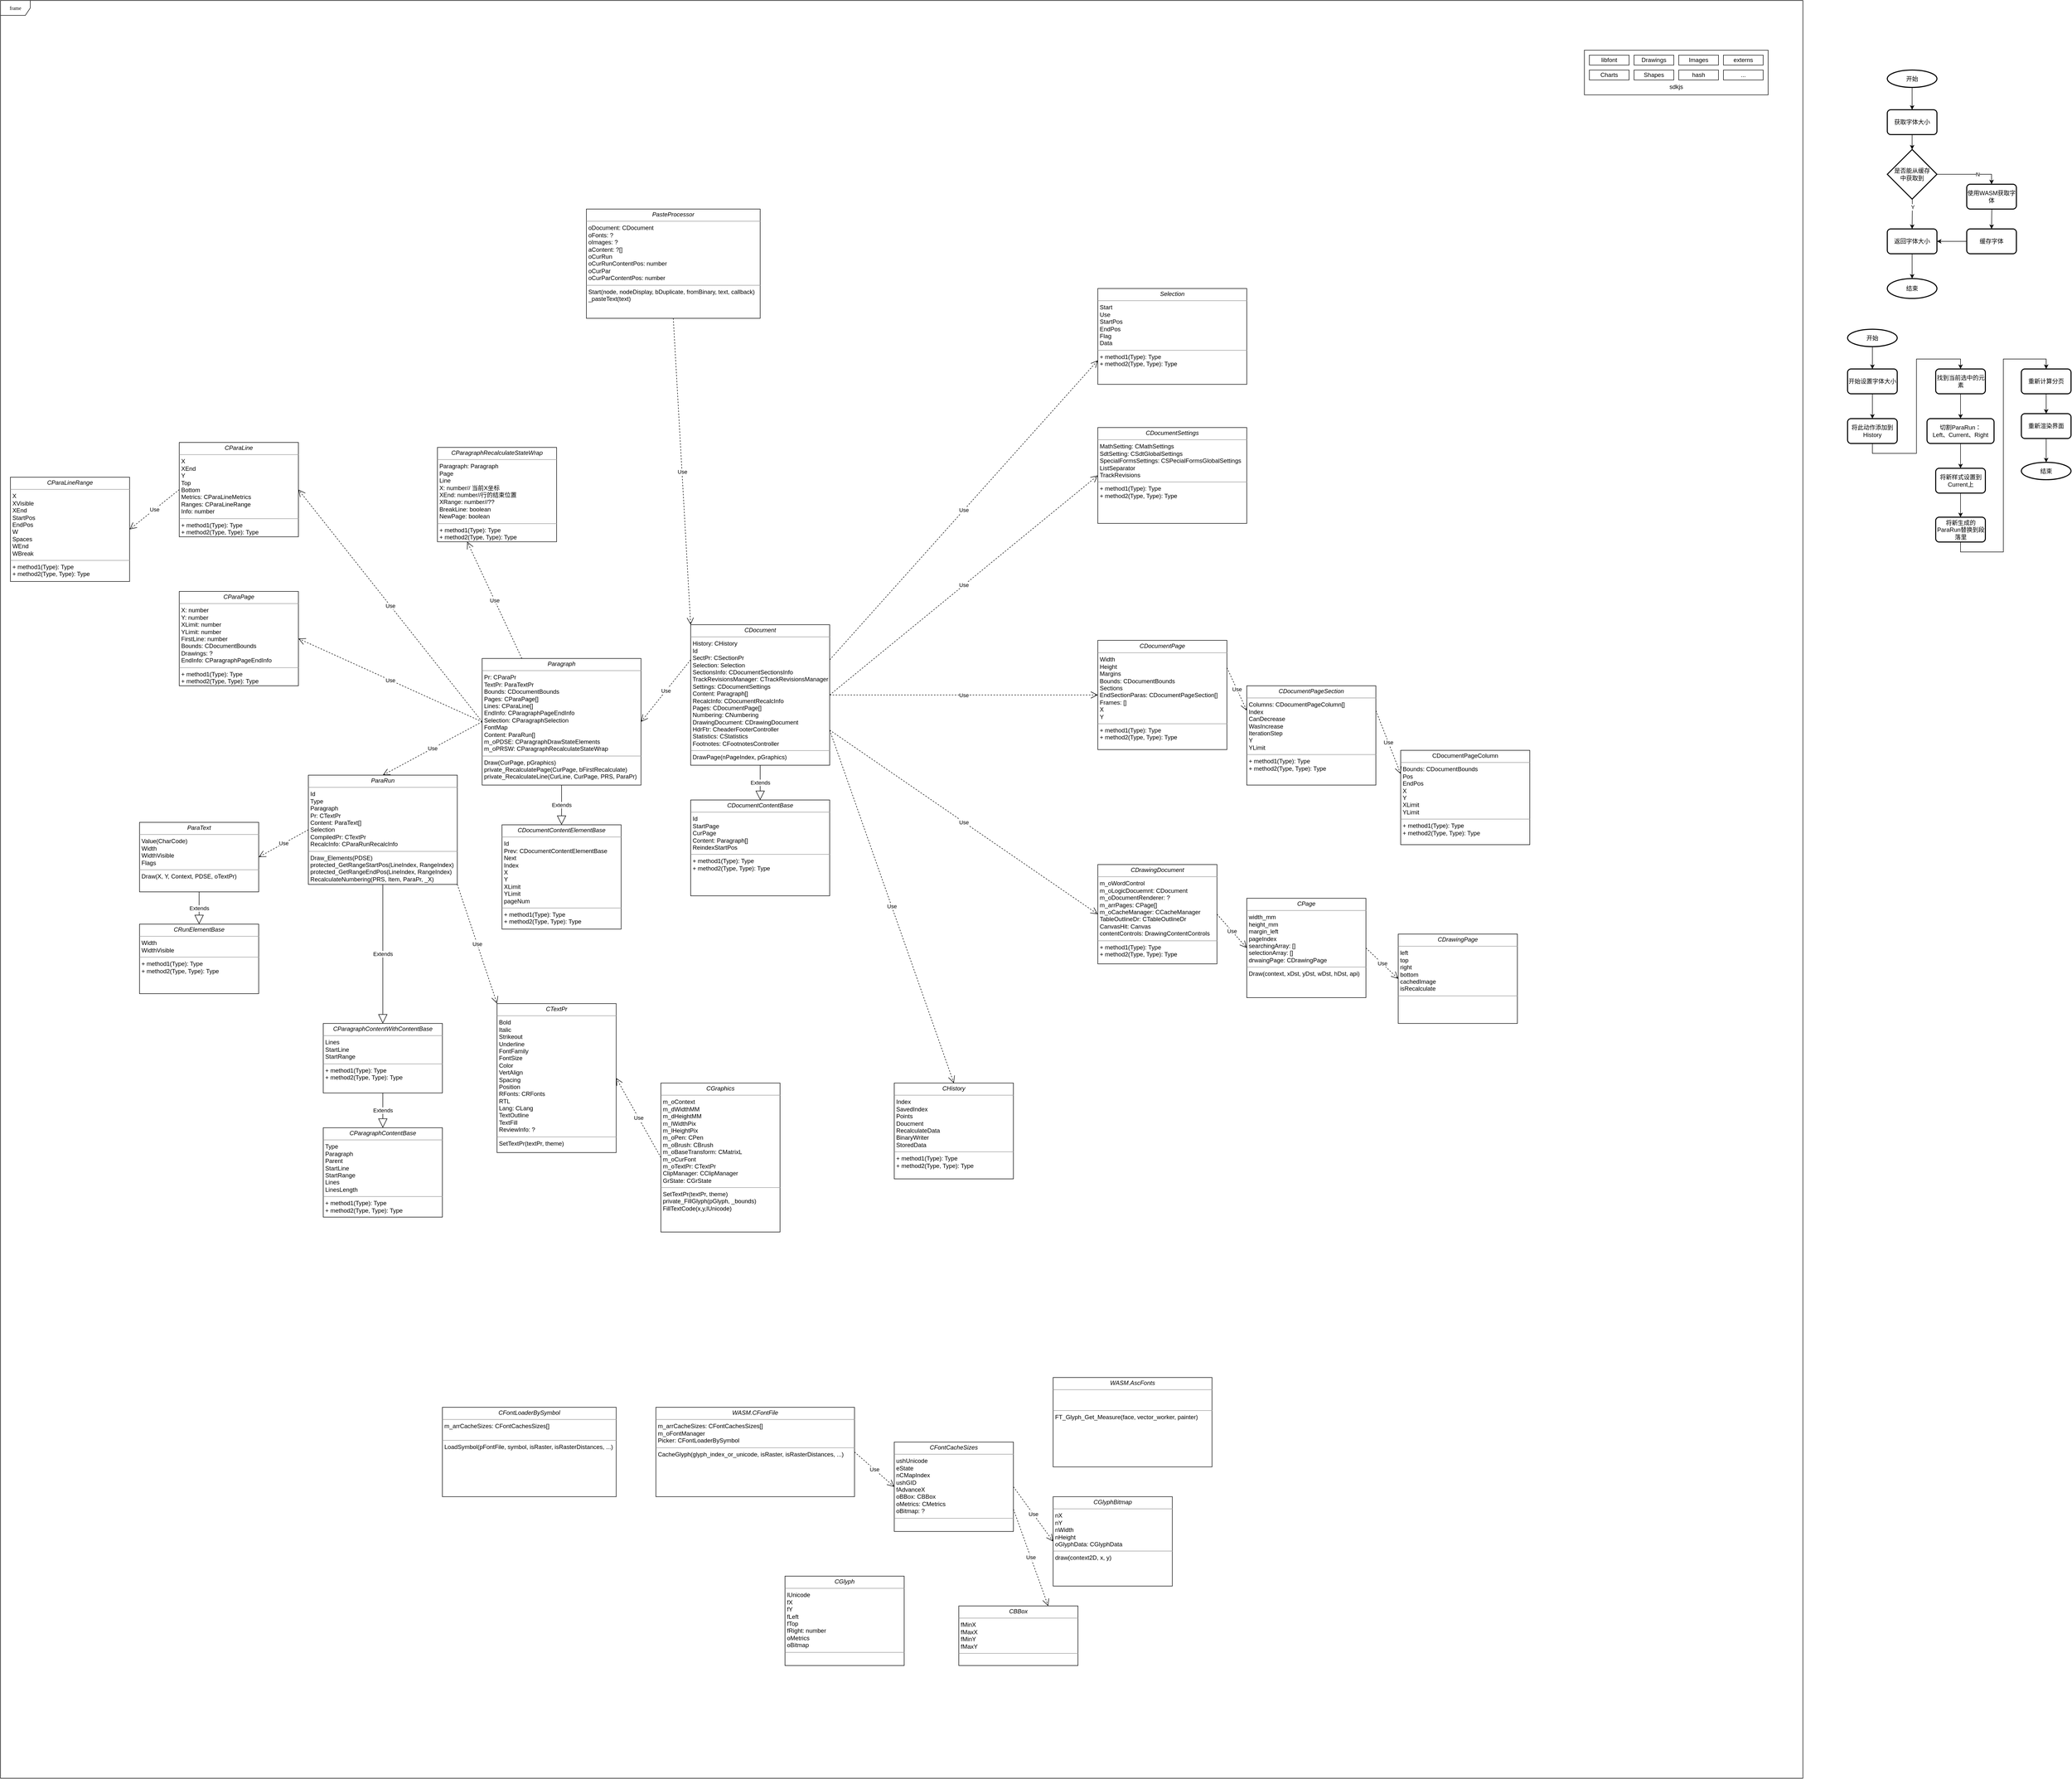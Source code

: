 <mxfile version="17.4.6" type="github">
  <diagram name="Page-1" id="c4acf3e9-155e-7222-9cf6-157b1a14988f">
    <mxGraphModel dx="1013" dy="2855" grid="1" gridSize="10" guides="1" tooltips="1" connect="1" arrows="1" fold="1" page="1" pageScale="1" pageWidth="850" pageHeight="1100" background="none" math="0" shadow="0">
      <root>
        <mxCell id="0" />
        <mxCell id="1" parent="0" />
        <mxCell id="17acba5748e5396b-1" value="frame" style="shape=umlFrame;whiteSpace=wrap;html=1;rounded=0;shadow=0;comic=0;labelBackgroundColor=none;strokeWidth=1;fontFamily=Verdana;fontSize=10;align=center;" parent="1" vertex="1">
          <mxGeometry x="40" y="-1660" width="3630" height="3580" as="geometry" />
        </mxCell>
        <mxCell id="5d2195bd80daf111-18" value="&lt;p style=&quot;margin: 0px ; margin-top: 4px ; text-align: center&quot;&gt;&lt;i&gt;ParaRun&lt;/i&gt;&lt;br&gt;&lt;/p&gt;&lt;hr size=&quot;1&quot;&gt;&lt;p style=&quot;margin: 0px ; margin-left: 4px&quot;&gt;Id&lt;br&gt;&lt;/p&gt;&lt;p style=&quot;margin: 0px ; margin-left: 4px&quot;&gt;Type&lt;br&gt;&lt;/p&gt;&lt;p style=&quot;margin: 0px ; margin-left: 4px&quot;&gt;Paragraph&lt;br&gt;&lt;/p&gt;&lt;p style=&quot;margin: 0px ; margin-left: 4px&quot;&gt;Pr:&amp;nbsp;CTextPr&lt;br&gt;&lt;/p&gt;&lt;p style=&quot;margin: 0px ; margin-left: 4px&quot;&gt;Content:&amp;nbsp;ParaText[]&lt;br&gt;&lt;/p&gt;&lt;p style=&quot;margin: 0px ; margin-left: 4px&quot;&gt;Selection&lt;br&gt;&lt;/p&gt;&lt;p style=&quot;margin: 0px ; margin-left: 4px&quot;&gt;CompiledPr:&amp;nbsp;CTextPr&lt;br&gt;&lt;/p&gt;&lt;p style=&quot;margin: 0px ; margin-left: 4px&quot;&gt;RecalcInfo:&amp;nbsp;CParaRunRecalcInfo&lt;br&gt;&lt;/p&gt;&lt;hr size=&quot;1&quot;&gt;&lt;p style=&quot;margin: 0px ; margin-left: 4px&quot;&gt;Draw_Elements(PDSE)&lt;br&gt;&lt;/p&gt;&lt;p style=&quot;margin: 0px ; margin-left: 4px&quot;&gt;protected_GetRangeStartPos(LineIndex, RangeIndex)&lt;br&gt;&lt;/p&gt;&lt;p style=&quot;margin: 0px ; margin-left: 4px&quot;&gt;protected_GetRangeEndPos(LineIndex, RangeIndex)&lt;br&gt;&lt;/p&gt;&lt;p style=&quot;margin: 0px ; margin-left: 4px&quot;&gt;RecalculateNumbering(PRS, Item, ParaPr, _X)&lt;br&gt;&lt;/p&gt;" style="verticalAlign=top;align=left;overflow=fill;fontSize=12;fontFamily=Helvetica;html=1;rounded=0;shadow=0;comic=0;labelBackgroundColor=none;strokeWidth=1" parent="1" vertex="1">
          <mxGeometry x="660" y="-100" width="300" height="220" as="geometry" />
        </mxCell>
        <mxCell id="5d2195bd80daf111-19" value="&lt;p style=&quot;margin: 0px ; margin-top: 4px ; text-align: center&quot;&gt;&lt;i&gt;CParagraphContentWithContentBase&lt;/i&gt;&lt;br&gt;&lt;/p&gt;&lt;hr size=&quot;1&quot;&gt;&lt;p style=&quot;margin: 0px ; margin-left: 4px&quot;&gt;Lines&lt;br&gt;&lt;/p&gt;&lt;p style=&quot;margin: 0px ; margin-left: 4px&quot;&gt;StartLine&lt;br&gt;&lt;/p&gt;&lt;p style=&quot;margin: 0px ; margin-left: 4px&quot;&gt;StartRange&lt;br&gt;&lt;/p&gt;&lt;hr size=&quot;1&quot;&gt;&lt;p style=&quot;margin: 0px ; margin-left: 4px&quot;&gt;+ method1(Type): Type&lt;br&gt;+ method2(Type, Type): Type&lt;/p&gt;" style="verticalAlign=top;align=left;overflow=fill;fontSize=12;fontFamily=Helvetica;html=1;rounded=0;shadow=0;comic=0;labelBackgroundColor=none;strokeWidth=1" parent="1" vertex="1">
          <mxGeometry x="690" y="400" width="240" height="140" as="geometry" />
        </mxCell>
        <mxCell id="5d2195bd80daf111-20" value="&lt;p style=&quot;margin: 0px ; margin-top: 4px ; text-align: center&quot;&gt;&lt;i&gt;CParagraphContentBase&lt;/i&gt;&lt;br&gt;&lt;/p&gt;&lt;hr size=&quot;1&quot;&gt;&lt;p style=&quot;margin: 0px ; margin-left: 4px&quot;&gt;Type&lt;/p&gt;&lt;p style=&quot;margin: 0px ; margin-left: 4px&quot;&gt;Paragraph&lt;/p&gt;&lt;p style=&quot;margin: 0px ; margin-left: 4px&quot;&gt;Parent&lt;/p&gt;&lt;p style=&quot;margin: 0px ; margin-left: 4px&quot;&gt;StartLine&lt;/p&gt;&lt;p style=&quot;margin: 0px ; margin-left: 4px&quot;&gt;StartRange&lt;/p&gt;&lt;p style=&quot;margin: 0px ; margin-left: 4px&quot;&gt;Lines&lt;/p&gt;&lt;p style=&quot;margin: 0px ; margin-left: 4px&quot;&gt;LinesLength&lt;br&gt;&lt;/p&gt;&lt;hr size=&quot;1&quot;&gt;&lt;p style=&quot;margin: 0px ; margin-left: 4px&quot;&gt;+ method1(Type): Type&lt;br&gt;+ method2(Type, Type): Type&lt;/p&gt;" style="verticalAlign=top;align=left;overflow=fill;fontSize=12;fontFamily=Helvetica;html=1;rounded=0;shadow=0;comic=0;labelBackgroundColor=none;strokeWidth=1" parent="1" vertex="1">
          <mxGeometry x="690" y="610" width="240" height="180" as="geometry" />
        </mxCell>
        <mxCell id="rOIFRHe8VLQ3YzvAQcVB-1" value="Extends" style="endArrow=block;endSize=16;endFill=0;html=1;rounded=0;exitX=0.5;exitY=1;exitDx=0;exitDy=0;" parent="1" source="5d2195bd80daf111-19" target="5d2195bd80daf111-20" edge="1">
          <mxGeometry width="160" relative="1" as="geometry">
            <mxPoint x="770" y="338" as="sourcePoint" />
            <mxPoint x="930" y="338" as="targetPoint" />
          </mxGeometry>
        </mxCell>
        <mxCell id="rOIFRHe8VLQ3YzvAQcVB-2" value="Extends" style="endArrow=block;endSize=16;endFill=0;html=1;rounded=0;exitX=0.5;exitY=1;exitDx=0;exitDy=0;entryX=0.5;entryY=0;entryDx=0;entryDy=0;" parent="1" source="5d2195bd80daf111-18" target="5d2195bd80daf111-19" edge="1">
          <mxGeometry width="160" relative="1" as="geometry">
            <mxPoint x="790" y="328" as="sourcePoint" />
            <mxPoint x="790" y="398" as="targetPoint" />
          </mxGeometry>
        </mxCell>
        <mxCell id="QSOAwk3Hs2mggnhzZddL-1" value="&lt;p style=&quot;margin: 0px ; margin-top: 4px ; text-align: center&quot;&gt;&lt;i&gt;CDocument&lt;/i&gt;&lt;br&gt;&lt;/p&gt;&lt;hr size=&quot;1&quot;&gt;&lt;p style=&quot;margin: 0px ; margin-left: 4px&quot;&gt;History: CHistory&lt;br&gt;&lt;/p&gt;&lt;p style=&quot;margin: 0px ; margin-left: 4px&quot;&gt;Id&lt;br&gt;&lt;/p&gt;&lt;p style=&quot;margin: 0px ; margin-left: 4px&quot;&gt;SectPr: CSectionPr&lt;br&gt;&lt;/p&gt;&lt;p style=&quot;margin: 0px ; margin-left: 4px&quot;&gt;Selection:&amp;nbsp;Selection&lt;br&gt;&lt;/p&gt;&lt;p style=&quot;margin: 0px ; margin-left: 4px&quot;&gt;SectionsInfo: CDocumentSectionsInfo&lt;br&gt;&lt;/p&gt;&lt;p style=&quot;margin: 0px ; margin-left: 4px&quot;&gt;TrackRevisionsManager: CTrackRevisionsManager&lt;br&gt;&lt;/p&gt;&lt;p style=&quot;margin: 0px ; margin-left: 4px&quot;&gt;Settings: CDocumentSettings&lt;br&gt;&lt;/p&gt;&lt;p style=&quot;margin: 0px ; margin-left: 4px&quot;&gt;Content: Paragraph[]&lt;/p&gt;&lt;p style=&quot;margin: 0px ; margin-left: 4px&quot;&gt;RecalcInfo: CDocumentRecalcInfo&lt;br&gt;Pages: CDocumentPage[]&lt;/p&gt;&lt;p style=&quot;margin: 0px ; margin-left: 4px&quot;&gt;Numbering: CNumbering&lt;/p&gt;&lt;p style=&quot;margin: 0px ; margin-left: 4px&quot;&gt;DrawingDocument:&amp;nbsp;CDrawingDocument&lt;/p&gt;&lt;p style=&quot;margin: 0px ; margin-left: 4px&quot;&gt;HdrFtr: CheaderFooterController&lt;/p&gt;&lt;p style=&quot;margin: 0px ; margin-left: 4px&quot;&gt;Statistics: CStatistics&lt;br&gt;Footnotes: CFootnotesController&lt;/p&gt;&lt;hr size=&quot;1&quot;&gt;&lt;p style=&quot;margin: 0px ; margin-left: 4px&quot;&gt;DrawPage(nPageIndex, pGraphics)&lt;br&gt;&lt;/p&gt;" style="verticalAlign=top;align=left;overflow=fill;fontSize=12;fontFamily=Helvetica;html=1;rounded=0;shadow=0;comic=0;labelBackgroundColor=none;strokeWidth=1" parent="1" vertex="1">
          <mxGeometry x="1430" y="-403" width="280" height="283" as="geometry" />
        </mxCell>
        <mxCell id="QSOAwk3Hs2mggnhzZddL-2" value="&lt;p style=&quot;margin: 0px ; margin-top: 4px ; text-align: center&quot;&gt;&lt;i&gt;CDocumentContentBase&lt;/i&gt;&lt;br&gt;&lt;/p&gt;&lt;hr size=&quot;1&quot;&gt;&lt;p style=&quot;margin: 0px ; margin-left: 4px&quot;&gt;Id&lt;/p&gt;&lt;p style=&quot;margin: 0px ; margin-left: 4px&quot;&gt;StartPage&lt;/p&gt;&lt;p style=&quot;margin: 0px ; margin-left: 4px&quot;&gt;CurPage&lt;/p&gt;&lt;p style=&quot;margin: 0px ; margin-left: 4px&quot;&gt;Content: Paragraph[]&lt;/p&gt;&lt;p style=&quot;margin: 0px ; margin-left: 4px&quot;&gt;ReindexStartPos&lt;/p&gt;&lt;hr size=&quot;1&quot;&gt;&lt;p style=&quot;margin: 0px ; margin-left: 4px&quot;&gt;+ method1(Type): Type&lt;br&gt;+ method2(Type, Type): Type&lt;/p&gt;" style="verticalAlign=top;align=left;overflow=fill;fontSize=12;fontFamily=Helvetica;html=1;rounded=0;shadow=0;comic=0;labelBackgroundColor=none;strokeWidth=1" parent="1" vertex="1">
          <mxGeometry x="1430" y="-50" width="280" height="193" as="geometry" />
        </mxCell>
        <mxCell id="QSOAwk3Hs2mggnhzZddL-3" value="&lt;p style=&quot;margin: 0px ; margin-top: 4px ; text-align: center&quot;&gt;&lt;i&gt;CDocumentSettings&lt;/i&gt;&lt;br&gt;&lt;/p&gt;&lt;hr size=&quot;1&quot;&gt;&lt;p style=&quot;margin: 0px ; margin-left: 4px&quot;&gt;MathSetting: CMathSettings&lt;/p&gt;&lt;p style=&quot;margin: 0px ; margin-left: 4px&quot;&gt;SdtSetting: CSdtGlobalSettings&lt;/p&gt;&lt;p style=&quot;margin: 0px ; margin-left: 4px&quot;&gt;SpecialFormsSettings: CSPecialFormsGlobalSettings&lt;/p&gt;&lt;p style=&quot;margin: 0px ; margin-left: 4px&quot;&gt;ListSeparator&lt;/p&gt;&lt;p style=&quot;margin: 0px ; margin-left: 4px&quot;&gt;TrackRevisions&lt;/p&gt;&lt;hr size=&quot;1&quot;&gt;&lt;p style=&quot;margin: 0px ; margin-left: 4px&quot;&gt;+ method1(Type): Type&lt;br&gt;+ method2(Type, Type): Type&lt;/p&gt;" style="verticalAlign=top;align=left;overflow=fill;fontSize=12;fontFamily=Helvetica;html=1;rounded=0;shadow=0;comic=0;labelBackgroundColor=none;strokeWidth=1" parent="1" vertex="1">
          <mxGeometry x="2250" y="-800" width="300" height="193" as="geometry" />
        </mxCell>
        <mxCell id="QSOAwk3Hs2mggnhzZddL-4" value="Extends" style="endArrow=block;endSize=16;endFill=0;html=1;rounded=0;exitX=0.5;exitY=1;exitDx=0;exitDy=0;" parent="1" source="QSOAwk3Hs2mggnhzZddL-1" target="QSOAwk3Hs2mggnhzZddL-2" edge="1">
          <mxGeometry width="160" relative="1" as="geometry">
            <mxPoint x="1260" y="-200" as="sourcePoint" />
            <mxPoint x="1260" y="-125" as="targetPoint" />
          </mxGeometry>
        </mxCell>
        <mxCell id="QSOAwk3Hs2mggnhzZddL-5" value="Use" style="endArrow=open;endSize=12;dashed=1;html=1;rounded=0;exitX=1;exitY=0.5;exitDx=0;exitDy=0;entryX=0;entryY=0.5;entryDx=0;entryDy=0;" parent="1" source="QSOAwk3Hs2mggnhzZddL-1" target="QSOAwk3Hs2mggnhzZddL-3" edge="1">
          <mxGeometry width="160" relative="1" as="geometry">
            <mxPoint x="1690" y="-310" as="sourcePoint" />
            <mxPoint x="1850" y="-310" as="targetPoint" />
          </mxGeometry>
        </mxCell>
        <mxCell id="QSOAwk3Hs2mggnhzZddL-6" value="&lt;p style=&quot;margin: 0px ; margin-top: 4px ; text-align: center&quot;&gt;&lt;i&gt;Paragraph&lt;/i&gt;&lt;br&gt;&lt;/p&gt;&lt;hr size=&quot;1&quot;&gt;&lt;p style=&quot;margin: 0px ; margin-left: 4px&quot;&gt;Pr: CParaPr&lt;br&gt;TextPr: ParaTextPr&lt;/p&gt;&lt;p style=&quot;margin: 0px ; margin-left: 4px&quot;&gt;Bounds: CDocumentBounds&lt;/p&gt;&lt;p style=&quot;margin: 0px ; margin-left: 4px&quot;&gt;Pages:&amp;nbsp;CParaPage[]&lt;/p&gt;&lt;p style=&quot;margin: 0px ; margin-left: 4px&quot;&gt;Lines:&amp;nbsp;CParaLine[]&lt;/p&gt;&lt;p style=&quot;margin: 0px ; margin-left: 4px&quot;&gt;EndInfo: CParagraphPageEndInfo&lt;/p&gt;&lt;p style=&quot;margin: 0px ; margin-left: 4px&quot;&gt;Selection: CParagraphSelection&lt;br&gt;FontMap&lt;/p&gt;&lt;p style=&quot;margin: 0px ; margin-left: 4px&quot;&gt;Content: ParaRun[]&lt;br&gt;&lt;/p&gt;&lt;p style=&quot;margin: 0px ; margin-left: 4px&quot;&gt;m_oPDSE:&amp;nbsp;CParagraphDrawStateElements&lt;br&gt;&lt;/p&gt;&lt;p style=&quot;margin: 0px ; margin-left: 4px&quot;&gt;m_oPRSW:&amp;nbsp;CParagraphRecalculateStateWrap&lt;/p&gt;&lt;hr size=&quot;1&quot;&gt;&lt;p style=&quot;margin: 0px ; margin-left: 4px&quot;&gt;Draw(CurPage, pGraphics)&lt;/p&gt;&lt;p style=&quot;margin: 0px ; margin-left: 4px&quot;&gt;private_RecalculatePage(CurPage, bFirstRecalculate)&lt;br&gt;&lt;/p&gt;&lt;p style=&quot;margin: 0px ; margin-left: 4px&quot;&gt;private_RecalculateLine(CurLine, CurPage, PRS, ParaPr)&lt;br&gt;&lt;/p&gt;" style="verticalAlign=top;align=left;overflow=fill;fontSize=12;fontFamily=Helvetica;html=1;rounded=0;shadow=0;comic=0;labelBackgroundColor=none;strokeWidth=1" parent="1" vertex="1">
          <mxGeometry x="1010" y="-335" width="320" height="255" as="geometry" />
        </mxCell>
        <mxCell id="QSOAwk3Hs2mggnhzZddL-7" value="Use" style="endArrow=open;endSize=12;dashed=1;html=1;rounded=0;exitX=0;exitY=0.5;exitDx=0;exitDy=0;entryX=0.5;entryY=0;entryDx=0;entryDy=0;" parent="1" source="QSOAwk3Hs2mggnhzZddL-6" target="5d2195bd80daf111-18" edge="1">
          <mxGeometry width="160" relative="1" as="geometry">
            <mxPoint x="1400" y="33.5" as="sourcePoint" />
            <mxPoint x="1650" y="-93.5" as="targetPoint" />
          </mxGeometry>
        </mxCell>
        <mxCell id="QSOAwk3Hs2mggnhzZddL-8" value="Use" style="endArrow=open;endSize=12;dashed=1;html=1;rounded=0;exitX=0;exitY=0.25;exitDx=0;exitDy=0;entryX=1;entryY=0.5;entryDx=0;entryDy=0;" parent="1" source="QSOAwk3Hs2mggnhzZddL-1" target="QSOAwk3Hs2mggnhzZddL-6" edge="1">
          <mxGeometry width="160" relative="1" as="geometry">
            <mxPoint x="980" y="-107" as="sourcePoint" />
            <mxPoint x="980" y="-63" as="targetPoint" />
          </mxGeometry>
        </mxCell>
        <mxCell id="QSOAwk3Hs2mggnhzZddL-9" value="&lt;p style=&quot;margin: 0px ; margin-top: 4px ; text-align: center&quot;&gt;&lt;i&gt;CDocumentPage&lt;/i&gt;&lt;br&gt;&lt;/p&gt;&lt;hr size=&quot;1&quot;&gt;&lt;p style=&quot;margin: 0px ; margin-left: 4px&quot;&gt;Width&lt;/p&gt;&lt;p style=&quot;margin: 0px ; margin-left: 4px&quot;&gt;Height&lt;/p&gt;&lt;p style=&quot;margin: 0px ; margin-left: 4px&quot;&gt;Margins&lt;/p&gt;&lt;p style=&quot;margin: 0px ; margin-left: 4px&quot;&gt;Bounds: CDocumentBounds&lt;/p&gt;&lt;p style=&quot;margin: 0px ; margin-left: 4px&quot;&gt;Sections&lt;/p&gt;&lt;p style=&quot;margin: 0px ; margin-left: 4px&quot;&gt;EndSectionParas: CDocumentPageSection[]&lt;/p&gt;&lt;p style=&quot;margin: 0px ; margin-left: 4px&quot;&gt;Frames: []&lt;/p&gt;&lt;p style=&quot;margin: 0px ; margin-left: 4px&quot;&gt;X&lt;/p&gt;&lt;p style=&quot;margin: 0px ; margin-left: 4px&quot;&gt;Y&lt;/p&gt;&lt;hr size=&quot;1&quot;&gt;&lt;p style=&quot;margin: 0px ; margin-left: 4px&quot;&gt;+ method1(Type): Type&lt;br&gt;+ method2(Type, Type): Type&lt;/p&gt;" style="verticalAlign=top;align=left;overflow=fill;fontSize=12;fontFamily=Helvetica;html=1;rounded=0;shadow=0;comic=0;labelBackgroundColor=none;strokeWidth=1" parent="1" vertex="1">
          <mxGeometry x="2250" y="-371.5" width="260" height="220" as="geometry" />
        </mxCell>
        <mxCell id="QSOAwk3Hs2mggnhzZddL-10" value="Use" style="endArrow=open;endSize=12;dashed=1;html=1;rounded=0;exitX=1;exitY=0.5;exitDx=0;exitDy=0;" parent="1" source="QSOAwk3Hs2mggnhzZddL-1" target="QSOAwk3Hs2mggnhzZddL-9" edge="1">
          <mxGeometry width="160" relative="1" as="geometry">
            <mxPoint x="1720" y="-251.5" as="sourcePoint" />
            <mxPoint x="1930" y="-503.5" as="targetPoint" />
          </mxGeometry>
        </mxCell>
        <mxCell id="QSOAwk3Hs2mggnhzZddL-11" value="&lt;p style=&quot;margin: 0px ; margin-top: 4px ; text-align: center&quot;&gt;&lt;i&gt;CDocumentPageSection&lt;/i&gt;&lt;br&gt;&lt;/p&gt;&lt;hr size=&quot;1&quot;&gt;&lt;p style=&quot;margin: 0px ; margin-left: 4px&quot;&gt;Columns: CDocumentPageColumn[]&lt;br&gt;Index&lt;/p&gt;&lt;p style=&quot;margin: 0px ; margin-left: 4px&quot;&gt;CanDecrease&lt;br&gt;WasIncrease&lt;br&gt;IterationStep&lt;br&gt;Y&lt;/p&gt;&lt;p style=&quot;margin: 0px ; margin-left: 4px&quot;&gt;YLimit&lt;/p&gt;&lt;hr size=&quot;1&quot;&gt;&lt;p style=&quot;margin: 0px ; margin-left: 4px&quot;&gt;+ method1(Type): Type&lt;br&gt;+ method2(Type, Type): Type&lt;/p&gt;" style="verticalAlign=top;align=left;overflow=fill;fontSize=12;fontFamily=Helvetica;html=1;rounded=0;shadow=0;comic=0;labelBackgroundColor=none;strokeWidth=1" parent="1" vertex="1">
          <mxGeometry x="2550" y="-280" width="260" height="200" as="geometry" />
        </mxCell>
        <mxCell id="QSOAwk3Hs2mggnhzZddL-12" value="Use" style="endArrow=open;endSize=12;dashed=1;html=1;rounded=0;exitX=1;exitY=0.25;exitDx=0;exitDy=0;entryX=0;entryY=0.25;entryDx=0;entryDy=0;" parent="1" source="QSOAwk3Hs2mggnhzZddL-9" target="QSOAwk3Hs2mggnhzZddL-11" edge="1">
          <mxGeometry width="160" relative="1" as="geometry">
            <mxPoint x="1720" y="-251.5" as="sourcePoint" />
            <mxPoint x="1930" y="-238.221" as="targetPoint" />
          </mxGeometry>
        </mxCell>
        <mxCell id="QSOAwk3Hs2mggnhzZddL-13" value="&lt;p style=&quot;margin: 0px ; margin-top: 4px ; text-align: center&quot;&gt;&lt;span style=&quot;text-align: left&quot;&gt;CDocumentPageColumn&lt;/span&gt;&lt;br&gt;&lt;/p&gt;&lt;hr size=&quot;1&quot;&gt;&lt;p style=&quot;margin: 0px ; margin-left: 4px&quot;&gt;Bounds: CDocumentBounds&lt;br&gt;Pos&lt;br&gt;EndPos&lt;br&gt;X&lt;/p&gt;&lt;p style=&quot;margin: 0px ; margin-left: 4px&quot;&gt;Y&lt;/p&gt;&lt;p style=&quot;margin: 0px ; margin-left: 4px&quot;&gt;XLimit&lt;br&gt;YLimit&lt;/p&gt;&lt;hr size=&quot;1&quot;&gt;&lt;p style=&quot;margin: 0px ; margin-left: 4px&quot;&gt;+ method1(Type): Type&lt;br&gt;+ method2(Type, Type): Type&lt;/p&gt;" style="verticalAlign=top;align=left;overflow=fill;fontSize=12;fontFamily=Helvetica;html=1;rounded=0;shadow=0;comic=0;labelBackgroundColor=none;strokeWidth=1" parent="1" vertex="1">
          <mxGeometry x="2860" y="-150" width="260" height="190" as="geometry" />
        </mxCell>
        <mxCell id="QSOAwk3Hs2mggnhzZddL-14" value="Use" style="endArrow=open;endSize=12;dashed=1;html=1;rounded=0;exitX=1;exitY=0.25;exitDx=0;exitDy=0;entryX=0;entryY=0.25;entryDx=0;entryDy=0;" parent="1" source="QSOAwk3Hs2mggnhzZddL-11" target="QSOAwk3Hs2mggnhzZddL-13" edge="1">
          <mxGeometry width="160" relative="1" as="geometry">
            <mxPoint x="2060" y="-120" as="sourcePoint" />
            <mxPoint x="2060" y="-40" as="targetPoint" />
          </mxGeometry>
        </mxCell>
        <mxCell id="QSOAwk3Hs2mggnhzZddL-15" value="&lt;p style=&quot;margin: 0px ; margin-top: 4px ; text-align: center&quot;&gt;&lt;i&gt;CHistory&lt;/i&gt;&lt;br&gt;&lt;/p&gt;&lt;hr size=&quot;1&quot;&gt;&lt;p style=&quot;margin: 0px ; margin-left: 4px&quot;&gt;Index&lt;/p&gt;&lt;p style=&quot;margin: 0px ; margin-left: 4px&quot;&gt;SavedIndex&lt;/p&gt;&lt;p style=&quot;margin: 0px ; margin-left: 4px&quot;&gt;Points&lt;/p&gt;&lt;p style=&quot;margin: 0px ; margin-left: 4px&quot;&gt;Doucment&lt;br&gt;RecalculateData&lt;/p&gt;&lt;p style=&quot;margin: 0px ; margin-left: 4px&quot;&gt;BinaryWriter&lt;/p&gt;&lt;p style=&quot;margin: 0px ; margin-left: 4px&quot;&gt;StoredData&lt;/p&gt;&lt;hr size=&quot;1&quot;&gt;&lt;p style=&quot;margin: 0px ; margin-left: 4px&quot;&gt;+ method1(Type): Type&lt;br&gt;+ method2(Type, Type): Type&lt;/p&gt;" style="verticalAlign=top;align=left;overflow=fill;fontSize=12;fontFamily=Helvetica;html=1;rounded=0;shadow=0;comic=0;labelBackgroundColor=none;strokeWidth=1" parent="1" vertex="1">
          <mxGeometry x="1840" y="520" width="240" height="193" as="geometry" />
        </mxCell>
        <mxCell id="QSOAwk3Hs2mggnhzZddL-16" value="Use" style="endArrow=open;endSize=12;dashed=1;html=1;rounded=0;exitX=1;exitY=0.75;exitDx=0;exitDy=0;entryX=0.5;entryY=0;entryDx=0;entryDy=0;" parent="1" source="QSOAwk3Hs2mggnhzZddL-1" target="QSOAwk3Hs2mggnhzZddL-15" edge="1">
          <mxGeometry width="160" relative="1" as="geometry">
            <mxPoint x="1720" y="-251.5" as="sourcePoint" />
            <mxPoint x="2260" y="-242.231" as="targetPoint" />
          </mxGeometry>
        </mxCell>
        <mxCell id="QSOAwk3Hs2mggnhzZddL-17" value="&lt;p style=&quot;margin: 0px ; margin-top: 4px ; text-align: center&quot;&gt;&lt;i&gt;CDocumentContentElementBase&lt;/i&gt;&lt;br&gt;&lt;/p&gt;&lt;hr size=&quot;1&quot;&gt;&lt;p style=&quot;margin: 0px ; margin-left: 4px&quot;&gt;Id&lt;/p&gt;&lt;p style=&quot;margin: 0px ; margin-left: 4px&quot;&gt;Prev: CDocumentContentElementBase&lt;/p&gt;&lt;p style=&quot;margin: 0px ; margin-left: 4px&quot;&gt;Next&lt;/p&gt;&lt;p style=&quot;margin: 0px ; margin-left: 4px&quot;&gt;Index&lt;/p&gt;&lt;p style=&quot;margin: 0px ; margin-left: 4px&quot;&gt;X&lt;/p&gt;&lt;p style=&quot;margin: 0px ; margin-left: 4px&quot;&gt;Y&lt;/p&gt;&lt;p style=&quot;margin: 0px ; margin-left: 4px&quot;&gt;XLimit&lt;br&gt;YLimit&lt;br&gt;pageNum&lt;/p&gt;&lt;hr size=&quot;1&quot;&gt;&lt;p style=&quot;margin: 0px ; margin-left: 4px&quot;&gt;+ method1(Type): Type&lt;br&gt;+ method2(Type, Type): Type&lt;/p&gt;" style="verticalAlign=top;align=left;overflow=fill;fontSize=12;fontFamily=Helvetica;html=1;rounded=0;shadow=0;comic=0;labelBackgroundColor=none;strokeWidth=1" parent="1" vertex="1">
          <mxGeometry x="1050" width="240" height="210" as="geometry" />
        </mxCell>
        <mxCell id="QSOAwk3Hs2mggnhzZddL-19" value="Extends" style="endArrow=block;endSize=16;endFill=0;html=1;rounded=0;exitX=0.5;exitY=1;exitDx=0;exitDy=0;entryX=0.5;entryY=0;entryDx=0;entryDy=0;" parent="1" source="QSOAwk3Hs2mggnhzZddL-6" target="QSOAwk3Hs2mggnhzZddL-17" edge="1">
          <mxGeometry width="160" relative="1" as="geometry">
            <mxPoint x="610" y="398" as="sourcePoint" />
            <mxPoint x="610" y="473" as="targetPoint" />
          </mxGeometry>
        </mxCell>
        <mxCell id="QSOAwk3Hs2mggnhzZddL-20" value="&lt;p style=&quot;margin: 0px ; margin-top: 4px ; text-align: center&quot;&gt;&lt;i&gt;ParaText&lt;/i&gt;&lt;br&gt;&lt;/p&gt;&lt;hr size=&quot;1&quot;&gt;&lt;p style=&quot;margin: 0px ; margin-left: 4px&quot;&gt;Value(CharCode)&lt;/p&gt;&lt;p style=&quot;margin: 0px ; margin-left: 4px&quot;&gt;Width&lt;/p&gt;&lt;p style=&quot;margin: 0px ; margin-left: 4px&quot;&gt;WidthVisible&lt;/p&gt;&lt;p style=&quot;margin: 0px ; margin-left: 4px&quot;&gt;Flags&lt;/p&gt;&lt;hr size=&quot;1&quot;&gt;&lt;p style=&quot;margin: 0px ; margin-left: 4px&quot;&gt;Draw(X, Y, Context, PDSE, oTextPr)&lt;br&gt;&lt;/p&gt;" style="verticalAlign=top;align=left;overflow=fill;fontSize=12;fontFamily=Helvetica;html=1;rounded=0;shadow=0;comic=0;labelBackgroundColor=none;strokeWidth=1" parent="1" vertex="1">
          <mxGeometry x="320" y="-5" width="240" height="140" as="geometry" />
        </mxCell>
        <mxCell id="QSOAwk3Hs2mggnhzZddL-21" value="Use" style="endArrow=open;endSize=12;dashed=1;html=1;rounded=0;exitX=0;exitY=0.5;exitDx=0;exitDy=0;entryX=1;entryY=0.5;entryDx=0;entryDy=0;" parent="1" source="5d2195bd80daf111-18" target="QSOAwk3Hs2mggnhzZddL-20" edge="1">
          <mxGeometry width="160" relative="1" as="geometry">
            <mxPoint x="1020" y="-200" as="sourcePoint" />
            <mxPoint x="790" y="-80" as="targetPoint" />
          </mxGeometry>
        </mxCell>
        <mxCell id="QSOAwk3Hs2mggnhzZddL-22" value="&lt;p style=&quot;margin: 0px ; margin-top: 4px ; text-align: center&quot;&gt;&lt;i&gt;CRunElementBase&lt;/i&gt;&lt;br&gt;&lt;/p&gt;&lt;hr size=&quot;1&quot;&gt;&lt;p style=&quot;margin: 0px ; margin-left: 4px&quot;&gt;Width&lt;/p&gt;&lt;p style=&quot;margin: 0px ; margin-left: 4px&quot;&gt;WidthVisible&lt;/p&gt;&lt;hr size=&quot;1&quot;&gt;&lt;p style=&quot;margin: 0px ; margin-left: 4px&quot;&gt;+ method1(Type): Type&lt;br&gt;+ method2(Type, Type): Type&lt;/p&gt;" style="verticalAlign=top;align=left;overflow=fill;fontSize=12;fontFamily=Helvetica;html=1;rounded=0;shadow=0;comic=0;labelBackgroundColor=none;strokeWidth=1" parent="1" vertex="1">
          <mxGeometry x="320" y="200" width="240" height="140" as="geometry" />
        </mxCell>
        <mxCell id="QSOAwk3Hs2mggnhzZddL-23" value="Extends" style="endArrow=block;endSize=16;endFill=0;html=1;rounded=0;exitX=0.5;exitY=1;exitDx=0;exitDy=0;entryX=0.5;entryY=0;entryDx=0;entryDy=0;" parent="1" source="QSOAwk3Hs2mggnhzZddL-20" target="QSOAwk3Hs2mggnhzZddL-22" edge="1">
          <mxGeometry width="160" relative="1" as="geometry">
            <mxPoint x="790" y="113.0" as="sourcePoint" />
            <mxPoint x="790" y="188.0" as="targetPoint" />
          </mxGeometry>
        </mxCell>
        <mxCell id="wHYKikQoW4iuVWBCDagg-1" value="&lt;p style=&quot;margin: 0px ; margin-top: 4px ; text-align: center&quot;&gt;&lt;i&gt;CParaPage&lt;/i&gt;&lt;br&gt;&lt;/p&gt;&lt;hr size=&quot;1&quot;&gt;&lt;p style=&quot;margin: 0px ; margin-left: 4px&quot;&gt;X: number&lt;/p&gt;&lt;p style=&quot;margin: 0px ; margin-left: 4px&quot;&gt;Y: number&lt;/p&gt;&lt;p style=&quot;margin: 0px ; margin-left: 4px&quot;&gt;XLimit: number&lt;/p&gt;&lt;p style=&quot;margin: 0px ; margin-left: 4px&quot;&gt;YLimit: number&lt;/p&gt;&lt;p style=&quot;margin: 0px ; margin-left: 4px&quot;&gt;FirstLine: number&lt;/p&gt;&lt;p style=&quot;margin: 0px ; margin-left: 4px&quot;&gt;Bounds: CDocumentBounds&lt;/p&gt;&lt;p style=&quot;margin: 0px ; margin-left: 4px&quot;&gt;Drawings: ?&lt;/p&gt;&lt;p style=&quot;margin: 0px ; margin-left: 4px&quot;&gt;EndInfo: CParagraphPageEndInfo&lt;/p&gt;&lt;hr size=&quot;1&quot;&gt;&lt;p style=&quot;margin: 0px ; margin-left: 4px&quot;&gt;+ method1(Type): Type&lt;br&gt;+ method2(Type, Type): Type&lt;/p&gt;" style="verticalAlign=top;align=left;overflow=fill;fontSize=12;fontFamily=Helvetica;html=1;rounded=0;shadow=0;comic=0;labelBackgroundColor=none;strokeWidth=1" parent="1" vertex="1">
          <mxGeometry x="400" y="-470" width="240" height="190" as="geometry" />
        </mxCell>
        <mxCell id="wHYKikQoW4iuVWBCDagg-2" value="&lt;p style=&quot;margin: 0px ; margin-top: 4px ; text-align: center&quot;&gt;&lt;i&gt;CParaLine&lt;/i&gt;&lt;br&gt;&lt;/p&gt;&lt;hr size=&quot;1&quot;&gt;&lt;p style=&quot;margin: 0px ; margin-left: 4px&quot;&gt;X&lt;/p&gt;&lt;p style=&quot;margin: 0px ; margin-left: 4px&quot;&gt;XEnd&lt;/p&gt;&lt;p style=&quot;margin: 0px ; margin-left: 4px&quot;&gt;Y&lt;/p&gt;&lt;p style=&quot;margin: 0px ; margin-left: 4px&quot;&gt;Top&lt;/p&gt;&lt;p style=&quot;margin: 0px ; margin-left: 4px&quot;&gt;Bottom&lt;/p&gt;&lt;p style=&quot;margin: 0px ; margin-left: 4px&quot;&gt;Metrics: CParaLineMetrics&lt;/p&gt;&lt;p style=&quot;margin: 0px ; margin-left: 4px&quot;&gt;Ranges:&amp;nbsp;CParaLineRange&lt;/p&gt;&lt;p style=&quot;margin: 0px ; margin-left: 4px&quot;&gt;Info: number&lt;/p&gt;&lt;hr size=&quot;1&quot;&gt;&lt;p style=&quot;margin: 0px ; margin-left: 4px&quot;&gt;+ method1(Type): Type&lt;br&gt;+ method2(Type, Type): Type&lt;/p&gt;" style="verticalAlign=top;align=left;overflow=fill;fontSize=12;fontFamily=Helvetica;html=1;rounded=0;shadow=0;comic=0;labelBackgroundColor=none;strokeWidth=1" parent="1" vertex="1">
          <mxGeometry x="400" y="-770" width="240" height="190" as="geometry" />
        </mxCell>
        <mxCell id="wHYKikQoW4iuVWBCDagg-3" value="Use" style="endArrow=open;endSize=12;dashed=1;html=1;rounded=0;exitX=0;exitY=0.5;exitDx=0;exitDy=0;entryX=1;entryY=0.5;entryDx=0;entryDy=0;" parent="1" source="QSOAwk3Hs2mggnhzZddL-6" target="wHYKikQoW4iuVWBCDagg-1" edge="1">
          <mxGeometry width="160" relative="1" as="geometry">
            <mxPoint x="1020" y="-200" as="sourcePoint" />
            <mxPoint x="790" y="-80" as="targetPoint" />
          </mxGeometry>
        </mxCell>
        <mxCell id="wHYKikQoW4iuVWBCDagg-4" value="Use" style="endArrow=open;endSize=12;dashed=1;html=1;rounded=0;entryX=1;entryY=0.5;entryDx=0;entryDy=0;exitX=0;exitY=0.5;exitDx=0;exitDy=0;" parent="1" source="QSOAwk3Hs2mggnhzZddL-6" target="wHYKikQoW4iuVWBCDagg-2" edge="1">
          <mxGeometry width="160" relative="1" as="geometry">
            <mxPoint x="1010" y="-220" as="sourcePoint" />
            <mxPoint x="910" y="-390" as="targetPoint" />
          </mxGeometry>
        </mxCell>
        <mxCell id="wHYKikQoW4iuVWBCDagg-5" value="&lt;p style=&quot;margin: 0px ; margin-top: 4px ; text-align: center&quot;&gt;&lt;i&gt;CDrawingDocument&lt;/i&gt;&lt;br&gt;&lt;/p&gt;&lt;hr size=&quot;1&quot;&gt;&lt;p style=&quot;margin: 0px ; margin-left: 4px&quot;&gt;m_oWordControl&lt;/p&gt;&lt;p style=&quot;margin: 0px ; margin-left: 4px&quot;&gt;m_oLogicDocuemnt: CDocument&lt;/p&gt;&lt;p style=&quot;margin: 0px ; margin-left: 4px&quot;&gt;m_oDocumentRenderer: ?&lt;/p&gt;&lt;p style=&quot;margin: 0px ; margin-left: 4px&quot;&gt;m_arrPages:&amp;nbsp;CPage[]&lt;/p&gt;&lt;p style=&quot;margin: 0px ; margin-left: 4px&quot;&gt;m_oCacheManager: CCacheManager&lt;/p&gt;&lt;p style=&quot;margin: 0px ; margin-left: 4px&quot;&gt;TableOutlineDr: CTableOutlineDr&lt;/p&gt;&lt;p style=&quot;margin: 0px ; margin-left: 4px&quot;&gt;CanvasHit: Canvas&lt;/p&gt;&lt;p style=&quot;margin: 0px ; margin-left: 4px&quot;&gt;contentControls: DrawingContentControls&lt;/p&gt;&lt;hr size=&quot;1&quot;&gt;&lt;p style=&quot;margin: 0px ; margin-left: 4px&quot;&gt;+ method1(Type): Type&lt;br&gt;+ method2(Type, Type): Type&lt;/p&gt;" style="verticalAlign=top;align=left;overflow=fill;fontSize=12;fontFamily=Helvetica;html=1;rounded=0;shadow=0;comic=0;labelBackgroundColor=none;strokeWidth=1" parent="1" vertex="1">
          <mxGeometry x="2250" y="80" width="240" height="200" as="geometry" />
        </mxCell>
        <mxCell id="wHYKikQoW4iuVWBCDagg-6" value="Use" style="endArrow=open;endSize=12;dashed=1;html=1;rounded=0;exitX=1;exitY=0.75;exitDx=0;exitDy=0;entryX=0;entryY=0.5;entryDx=0;entryDy=0;" parent="1" source="QSOAwk3Hs2mggnhzZddL-1" target="wHYKikQoW4iuVWBCDagg-5" edge="1">
          <mxGeometry width="160" relative="1" as="geometry">
            <mxPoint x="1720" y="-251.5" as="sourcePoint" />
            <mxPoint x="2260" y="-251.5" as="targetPoint" />
          </mxGeometry>
        </mxCell>
        <mxCell id="wHYKikQoW4iuVWBCDagg-7" value="&lt;p style=&quot;margin: 0px ; margin-top: 4px ; text-align: center&quot;&gt;&lt;i&gt;CPage&lt;/i&gt;&lt;br&gt;&lt;/p&gt;&lt;hr size=&quot;1&quot;&gt;&lt;p style=&quot;margin: 0px ; margin-left: 4px&quot;&gt;width_mm&lt;/p&gt;&lt;p style=&quot;margin: 0px ; margin-left: 4px&quot;&gt;height_mm&lt;/p&gt;&lt;p style=&quot;margin: 0px ; margin-left: 4px&quot;&gt;margin_left&lt;/p&gt;&lt;p style=&quot;margin: 0px ; margin-left: 4px&quot;&gt;pageIndex&lt;/p&gt;&lt;p style=&quot;margin: 0px ; margin-left: 4px&quot;&gt;searchingArray: []&lt;/p&gt;&lt;p style=&quot;margin: 0px ; margin-left: 4px&quot;&gt;selectionArray: []&lt;/p&gt;&lt;p style=&quot;margin: 0px ; margin-left: 4px&quot;&gt;drwaingPage: CDrawingPage&lt;/p&gt;&lt;hr size=&quot;1&quot;&gt;&lt;p style=&quot;margin: 0px ; margin-left: 4px&quot;&gt;Draw(context, xDst, yDst, wDst, hDst, api)&lt;/p&gt;" style="verticalAlign=top;align=left;overflow=fill;fontSize=12;fontFamily=Helvetica;html=1;rounded=0;shadow=0;comic=0;labelBackgroundColor=none;strokeWidth=1" parent="1" vertex="1">
          <mxGeometry x="2550" y="148" width="240" height="200" as="geometry" />
        </mxCell>
        <mxCell id="wHYKikQoW4iuVWBCDagg-8" value="Use" style="endArrow=open;endSize=12;dashed=1;html=1;rounded=0;exitX=1;exitY=0.5;exitDx=0;exitDy=0;entryX=0;entryY=0.5;entryDx=0;entryDy=0;" parent="1" source="wHYKikQoW4iuVWBCDagg-5" target="wHYKikQoW4iuVWBCDagg-7" edge="1">
          <mxGeometry width="160" relative="1" as="geometry">
            <mxPoint x="2520" y="-306.5" as="sourcePoint" />
            <mxPoint x="2560" y="-220" as="targetPoint" />
          </mxGeometry>
        </mxCell>
        <mxCell id="wHYKikQoW4iuVWBCDagg-9" value="&lt;p style=&quot;margin: 0px ; margin-top: 4px ; text-align: center&quot;&gt;&lt;i&gt;CDrawingPage&lt;/i&gt;&lt;br&gt;&lt;/p&gt;&lt;hr size=&quot;1&quot;&gt;&lt;p style=&quot;margin: 0px ; margin-left: 4px&quot;&gt;left&lt;/p&gt;&lt;p style=&quot;margin: 0px ; margin-left: 4px&quot;&gt;top&lt;/p&gt;&lt;p style=&quot;margin: 0px ; margin-left: 4px&quot;&gt;right&lt;/p&gt;&lt;p style=&quot;margin: 0px ; margin-left: 4px&quot;&gt;bottom&lt;/p&gt;&lt;p style=&quot;margin: 0px ; margin-left: 4px&quot;&gt;cachedImage&lt;/p&gt;&lt;p style=&quot;margin: 0px ; margin-left: 4px&quot;&gt;isRecalculate&lt;/p&gt;&lt;hr size=&quot;1&quot;&gt;&lt;p style=&quot;margin: 0px ; margin-left: 4px&quot;&gt;&lt;br&gt;&lt;/p&gt;" style="verticalAlign=top;align=left;overflow=fill;fontSize=12;fontFamily=Helvetica;html=1;rounded=0;shadow=0;comic=0;labelBackgroundColor=none;strokeWidth=1" parent="1" vertex="1">
          <mxGeometry x="2855" y="220" width="240" height="180" as="geometry" />
        </mxCell>
        <mxCell id="wHYKikQoW4iuVWBCDagg-15" value="Use" style="endArrow=open;endSize=12;dashed=1;html=1;rounded=0;exitX=1;exitY=0.5;exitDx=0;exitDy=0;entryX=0;entryY=0.5;entryDx=0;entryDy=0;" parent="1" source="wHYKikQoW4iuVWBCDagg-7" target="wHYKikQoW4iuVWBCDagg-9" edge="1">
          <mxGeometry width="160" relative="1" as="geometry">
            <mxPoint x="2500" y="208" as="sourcePoint" />
            <mxPoint x="2560" y="276" as="targetPoint" />
          </mxGeometry>
        </mxCell>
        <mxCell id="qkXgEpNMvEvncD83NuCU-1" value="&lt;p style=&quot;margin: 0px ; margin-top: 4px ; text-align: center&quot;&gt;&lt;i&gt;CParaLineRange&lt;/i&gt;&lt;br&gt;&lt;/p&gt;&lt;hr size=&quot;1&quot;&gt;&lt;p style=&quot;margin: 0px ; margin-left: 4px&quot;&gt;X&lt;/p&gt;&lt;p style=&quot;margin: 0px ; margin-left: 4px&quot;&gt;XVisible&lt;/p&gt;&lt;p style=&quot;margin: 0px ; margin-left: 4px&quot;&gt;XEnd&lt;/p&gt;&lt;p style=&quot;margin: 0px ; margin-left: 4px&quot;&gt;StartPos&lt;/p&gt;&lt;p style=&quot;margin: 0px ; margin-left: 4px&quot;&gt;EndPos&lt;/p&gt;&lt;p style=&quot;margin: 0px ; margin-left: 4px&quot;&gt;W&lt;/p&gt;&lt;p style=&quot;margin: 0px ; margin-left: 4px&quot;&gt;Spaces&lt;/p&gt;&lt;p style=&quot;margin: 0px ; margin-left: 4px&quot;&gt;WEnd&lt;/p&gt;&lt;p style=&quot;margin: 0px ; margin-left: 4px&quot;&gt;WBreak&lt;/p&gt;&lt;hr size=&quot;1&quot;&gt;&lt;p style=&quot;margin: 0px ; margin-left: 4px&quot;&gt;+ method1(Type): Type&lt;br&gt;+ method2(Type, Type): Type&lt;/p&gt;" style="verticalAlign=top;align=left;overflow=fill;fontSize=12;fontFamily=Helvetica;html=1;rounded=0;shadow=0;comic=0;labelBackgroundColor=none;strokeWidth=1" vertex="1" parent="1">
          <mxGeometry x="60" y="-700" width="240" height="210" as="geometry" />
        </mxCell>
        <mxCell id="qkXgEpNMvEvncD83NuCU-2" value="Use" style="endArrow=open;endSize=12;dashed=1;html=1;rounded=0;exitX=0;exitY=0.5;exitDx=0;exitDy=0;entryX=1;entryY=0.5;entryDx=0;entryDy=0;" edge="1" parent="1" source="wHYKikQoW4iuVWBCDagg-2" target="qkXgEpNMvEvncD83NuCU-1">
          <mxGeometry width="160" relative="1" as="geometry">
            <mxPoint x="410" y="16.5" as="sourcePoint" />
            <mxPoint x="310" y="75" as="targetPoint" />
          </mxGeometry>
        </mxCell>
        <mxCell id="qkXgEpNMvEvncD83NuCU-3" value="&lt;p style=&quot;margin: 0px ; margin-top: 4px ; text-align: center&quot;&gt;&lt;i&gt;CGraphics&lt;/i&gt;&lt;br&gt;&lt;/p&gt;&lt;hr size=&quot;1&quot;&gt;&lt;p style=&quot;margin: 0px ; margin-left: 4px&quot;&gt;m_oContext&lt;/p&gt;&lt;p style=&quot;margin: 0px ; margin-left: 4px&quot;&gt;m_dWidthMM&lt;/p&gt;&lt;p style=&quot;margin: 0px ; margin-left: 4px&quot;&gt;m_dHeightMM&lt;/p&gt;&lt;p style=&quot;margin: 0px ; margin-left: 4px&quot;&gt;m_lWidthPix&lt;/p&gt;&lt;p style=&quot;margin: 0px ; margin-left: 4px&quot;&gt;m_lHeightPix&lt;/p&gt;&lt;p style=&quot;margin: 0px ; margin-left: 4px&quot;&gt;m_oPen: CPen&lt;/p&gt;&lt;p style=&quot;margin: 0px ; margin-left: 4px&quot;&gt;m_oBrush: CBrush&lt;/p&gt;&lt;p style=&quot;margin: 0px ; margin-left: 4px&quot;&gt;m_oBaseTransform: CMatrixL&lt;/p&gt;&lt;p style=&quot;margin: 0px ; margin-left: 4px&quot;&gt;m_oCurFont&lt;/p&gt;&lt;p style=&quot;margin: 0px ; margin-left: 4px&quot;&gt;m_oTextPr:&amp;nbsp;CTextPr&lt;/p&gt;&lt;p style=&quot;margin: 0px ; margin-left: 4px&quot;&gt;ClipManager: CClipManager&lt;/p&gt;&lt;p style=&quot;margin: 0px ; margin-left: 4px&quot;&gt;GrState: CGrState&lt;/p&gt;&lt;hr size=&quot;1&quot;&gt;&lt;p style=&quot;margin: 0px ; margin-left: 4px&quot;&gt;SetTextPr(textPr, theme)&lt;br&gt;&lt;/p&gt;&lt;p style=&quot;margin: 0px ; margin-left: 4px&quot;&gt;private_FillGlyph(pGlyph, _bounds)&lt;br&gt;&lt;/p&gt;&lt;p style=&quot;margin: 0px ; margin-left: 4px&quot;&gt;FillTextCode(x,y,lUnicode)&lt;br&gt;&lt;/p&gt;" style="verticalAlign=top;align=left;overflow=fill;fontSize=12;fontFamily=Helvetica;html=1;rounded=0;shadow=0;comic=0;labelBackgroundColor=none;strokeWidth=1" vertex="1" parent="1">
          <mxGeometry x="1370" y="520" width="240" height="300" as="geometry" />
        </mxCell>
        <mxCell id="qkXgEpNMvEvncD83NuCU-4" value="&lt;p style=&quot;margin: 0px ; margin-top: 4px ; text-align: center&quot;&gt;&lt;i&gt;CTextPr&lt;/i&gt;&lt;br&gt;&lt;/p&gt;&lt;hr size=&quot;1&quot;&gt;&lt;p style=&quot;margin: 0px ; margin-left: 4px&quot;&gt;Bold&lt;/p&gt;&lt;p style=&quot;margin: 0px ; margin-left: 4px&quot;&gt;Italic&lt;/p&gt;&lt;p style=&quot;margin: 0px ; margin-left: 4px&quot;&gt;Strikeout&lt;/p&gt;&lt;p style=&quot;margin: 0px ; margin-left: 4px&quot;&gt;Underline&lt;/p&gt;&lt;p style=&quot;margin: 0px ; margin-left: 4px&quot;&gt;FontFamily&lt;/p&gt;&lt;p style=&quot;margin: 0px ; margin-left: 4px&quot;&gt;FontSize&lt;/p&gt;&lt;p style=&quot;margin: 0px ; margin-left: 4px&quot;&gt;Color&lt;/p&gt;&lt;p style=&quot;margin: 0px ; margin-left: 4px&quot;&gt;VertAlign&lt;/p&gt;&lt;p style=&quot;margin: 0px ; margin-left: 4px&quot;&gt;Spacing&lt;/p&gt;&lt;p style=&quot;margin: 0px ; margin-left: 4px&quot;&gt;Position&lt;/p&gt;&lt;p style=&quot;margin: 0px ; margin-left: 4px&quot;&gt;RFonts: CRFonts&lt;/p&gt;&lt;p style=&quot;margin: 0px ; margin-left: 4px&quot;&gt;RTL&lt;/p&gt;&lt;p style=&quot;margin: 0px ; margin-left: 4px&quot;&gt;Lang: CLang&lt;/p&gt;&lt;p style=&quot;margin: 0px ; margin-left: 4px&quot;&gt;TextOutline&lt;/p&gt;&lt;p style=&quot;margin: 0px ; margin-left: 4px&quot;&gt;TextFill&lt;/p&gt;&lt;p style=&quot;margin: 0px ; margin-left: 4px&quot;&gt;ReviewInfo: ?&lt;/p&gt;&lt;hr size=&quot;1&quot;&gt;&lt;p style=&quot;margin: 0px ; margin-left: 4px&quot;&gt;SetTextPr(textPr, theme)&lt;br&gt;&lt;/p&gt;" style="verticalAlign=top;align=left;overflow=fill;fontSize=12;fontFamily=Helvetica;html=1;rounded=0;shadow=0;comic=0;labelBackgroundColor=none;strokeWidth=1" vertex="1" parent="1">
          <mxGeometry x="1040" y="360" width="240" height="300" as="geometry" />
        </mxCell>
        <mxCell id="qkXgEpNMvEvncD83NuCU-5" value="Use" style="endArrow=open;endSize=12;dashed=1;html=1;rounded=0;exitX=0;exitY=0.5;exitDx=0;exitDy=0;entryX=1;entryY=0.5;entryDx=0;entryDy=0;" edge="1" parent="1" source="qkXgEpNMvEvncD83NuCU-3" target="qkXgEpNMvEvncD83NuCU-4">
          <mxGeometry width="160" relative="1" as="geometry">
            <mxPoint x="-70" y="-89.25" as="sourcePoint" />
            <mxPoint x="-250" y="45.5" as="targetPoint" />
          </mxGeometry>
        </mxCell>
        <mxCell id="qkXgEpNMvEvncD83NuCU-6" value="&lt;p style=&quot;margin: 0px ; margin-top: 4px ; text-align: center&quot;&gt;&lt;i&gt;CGlyphBitmap&lt;/i&gt;&lt;br&gt;&lt;/p&gt;&lt;hr size=&quot;1&quot;&gt;&lt;p style=&quot;margin: 0px ; margin-left: 4px&quot;&gt;nX&lt;/p&gt;&lt;p style=&quot;margin: 0px ; margin-left: 4px&quot;&gt;nY&lt;/p&gt;&lt;p style=&quot;margin: 0px ; margin-left: 4px&quot;&gt;nWidth&lt;/p&gt;&lt;p style=&quot;margin: 0px ; margin-left: 4px&quot;&gt;nHeight&lt;/p&gt;&lt;p style=&quot;margin: 0px ; margin-left: 4px&quot;&gt;oGlyphData:&amp;nbsp;CGlyphData&lt;br&gt;&lt;/p&gt;&lt;hr size=&quot;1&quot;&gt;&lt;p style=&quot;margin: 0px ; margin-left: 4px&quot;&gt;draw(context2D, x, y)&lt;br&gt;&lt;/p&gt;" style="verticalAlign=top;align=left;overflow=fill;fontSize=12;fontFamily=Helvetica;html=1;rounded=0;shadow=0;comic=0;labelBackgroundColor=none;strokeWidth=1" vertex="1" parent="1">
          <mxGeometry x="2160" y="1353" width="240" height="180" as="geometry" />
        </mxCell>
        <mxCell id="qkXgEpNMvEvncD83NuCU-7" value="&lt;p style=&quot;margin: 0px ; margin-top: 4px ; text-align: center&quot;&gt;&lt;i&gt;CGlyph&lt;/i&gt;&lt;br&gt;&lt;/p&gt;&lt;hr size=&quot;1&quot;&gt;&lt;p style=&quot;margin: 0px ; margin-left: 4px&quot;&gt;lUnicode&lt;/p&gt;&lt;p style=&quot;margin: 0px ; margin-left: 4px&quot;&gt;fX&lt;/p&gt;&lt;p style=&quot;margin: 0px ; margin-left: 4px&quot;&gt;fY&lt;/p&gt;&lt;p style=&quot;margin: 0px ; margin-left: 4px&quot;&gt;fLeft&lt;/p&gt;&lt;p style=&quot;margin: 0px ; margin-left: 4px&quot;&gt;fTop&lt;/p&gt;&lt;p style=&quot;margin: 0px ; margin-left: 4px&quot;&gt;fRight: number&lt;/p&gt;&lt;p style=&quot;margin: 0px ; margin-left: 4px&quot;&gt;oMetrics&lt;/p&gt;&lt;p style=&quot;margin: 0px ; margin-left: 4px&quot;&gt;oBitmap&lt;/p&gt;&lt;hr size=&quot;1&quot;&gt;&lt;p style=&quot;margin: 0px ; margin-left: 4px&quot;&gt;&lt;br&gt;&lt;/p&gt;" style="verticalAlign=top;align=left;overflow=fill;fontSize=12;fontFamily=Helvetica;html=1;rounded=0;shadow=0;comic=0;labelBackgroundColor=none;strokeWidth=1" vertex="1" parent="1">
          <mxGeometry x="1620" y="1513" width="240" height="180" as="geometry" />
        </mxCell>
        <mxCell id="qkXgEpNMvEvncD83NuCU-8" value="&lt;p style=&quot;margin: 0px ; margin-top: 4px ; text-align: center&quot;&gt;&lt;i&gt;PasteProcessor&lt;/i&gt;&lt;br&gt;&lt;/p&gt;&lt;hr size=&quot;1&quot;&gt;&lt;p style=&quot;margin: 0px ; margin-left: 4px&quot;&gt;oDocument: CDocument&lt;br&gt;&lt;/p&gt;&lt;p style=&quot;margin: 0px ; margin-left: 4px&quot;&gt;oFonts: ?&lt;/p&gt;&lt;p style=&quot;margin: 0px ; margin-left: 4px&quot;&gt;oImages: ?&lt;br&gt;&lt;/p&gt;&lt;p style=&quot;margin: 0px ; margin-left: 4px&quot;&gt;aContent: ?[]&lt;br&gt;&lt;/p&gt;&lt;p style=&quot;margin: 0px ; margin-left: 4px&quot;&gt;oCurRun&lt;br&gt;&lt;/p&gt;&lt;p style=&quot;margin: 0px ; margin-left: 4px&quot;&gt;oCurRunContentPos: number&lt;br&gt;&lt;/p&gt;&lt;p style=&quot;margin: 0px ; margin-left: 4px&quot;&gt;oCurPar&lt;br&gt;&lt;/p&gt;&lt;p style=&quot;margin: 0px ; margin-left: 4px&quot;&gt;oCurParContentPos: number&lt;br&gt;&lt;/p&gt;&lt;hr size=&quot;1&quot;&gt;&lt;p style=&quot;margin: 0px ; margin-left: 4px&quot;&gt;Start(node, nodeDisplay, bDuplicate, fromBinary, text, callback)&lt;br&gt;&lt;/p&gt;&lt;p style=&quot;margin: 0px ; margin-left: 4px&quot;&gt;_pasteText(text)&lt;br&gt;&lt;/p&gt;" style="verticalAlign=top;align=left;overflow=fill;fontSize=12;fontFamily=Helvetica;html=1;rounded=0;shadow=0;comic=0;labelBackgroundColor=none;strokeWidth=1" vertex="1" parent="1">
          <mxGeometry x="1220" y="-1240" width="350" height="220" as="geometry" />
        </mxCell>
        <mxCell id="qkXgEpNMvEvncD83NuCU-9" value="&lt;p style=&quot;margin: 0px ; margin-top: 4px ; text-align: center&quot;&gt;&lt;i&gt;CFontCacheSizes&lt;/i&gt;&lt;br&gt;&lt;/p&gt;&lt;hr size=&quot;1&quot;&gt;&lt;p style=&quot;margin: 0px ; margin-left: 4px&quot;&gt;ushUnicode&lt;/p&gt;&lt;p style=&quot;margin: 0px ; margin-left: 4px&quot;&gt;eState&lt;/p&gt;&lt;p style=&quot;margin: 0px ; margin-left: 4px&quot;&gt;nCMapIndex&lt;/p&gt;&lt;p style=&quot;margin: 0px ; margin-left: 4px&quot;&gt;ushGID&lt;/p&gt;&lt;p style=&quot;margin: 0px ; margin-left: 4px&quot;&gt;fAdvanceX&lt;/p&gt;&lt;p style=&quot;margin: 0px ; margin-left: 4px&quot;&gt;oBBox: CBBox&lt;/p&gt;&lt;p style=&quot;margin: 0px ; margin-left: 4px&quot;&gt;oMetrics: CMetrics&lt;/p&gt;&lt;p style=&quot;margin: 0px ; margin-left: 4px&quot;&gt;oBitmap: ?&lt;/p&gt;&lt;hr size=&quot;1&quot;&gt;&lt;p style=&quot;margin: 0px ; margin-left: 4px&quot;&gt;&lt;br&gt;&lt;/p&gt;" style="verticalAlign=top;align=left;overflow=fill;fontSize=12;fontFamily=Helvetica;html=1;rounded=0;shadow=0;comic=0;labelBackgroundColor=none;strokeWidth=1" vertex="1" parent="1">
          <mxGeometry x="1840" y="1243" width="240" height="180" as="geometry" />
        </mxCell>
        <mxCell id="qkXgEpNMvEvncD83NuCU-10" value="&lt;p style=&quot;margin: 0px ; margin-top: 4px ; text-align: center&quot;&gt;&lt;i&gt;WASM.CFontFile&lt;/i&gt;&lt;br&gt;&lt;/p&gt;&lt;hr size=&quot;1&quot;&gt;&lt;p style=&quot;margin: 0px ; margin-left: 4px&quot;&gt;m_arrCacheSizes: CFontCachesSizes[]&lt;br&gt;&lt;/p&gt;&lt;p style=&quot;margin: 0px ; margin-left: 4px&quot;&gt;m_oFontManager&lt;br&gt;&lt;/p&gt;&lt;p style=&quot;margin: 0px ; margin-left: 4px&quot;&gt;Picker:&amp;nbsp;CFontLoaderBySymbol&lt;br&gt;&lt;/p&gt;&lt;hr size=&quot;1&quot;&gt;&lt;p style=&quot;margin: 0px ; margin-left: 4px&quot;&gt;CacheGlyph(glyph_index_or_unicode, isRaster, isRasterDistances, ...)&lt;br&gt;&lt;/p&gt;" style="verticalAlign=top;align=left;overflow=fill;fontSize=12;fontFamily=Helvetica;html=1;rounded=0;shadow=0;comic=0;labelBackgroundColor=none;strokeWidth=1" vertex="1" parent="1">
          <mxGeometry x="1360" y="1173" width="400" height="180" as="geometry" />
        </mxCell>
        <mxCell id="qkXgEpNMvEvncD83NuCU-11" value="Use" style="endArrow=open;endSize=12;dashed=1;html=1;rounded=0;exitX=1;exitY=0.5;exitDx=0;exitDy=0;entryX=0;entryY=0.5;entryDx=0;entryDy=0;" edge="1" parent="1" source="qkXgEpNMvEvncD83NuCU-10" target="qkXgEpNMvEvncD83NuCU-9">
          <mxGeometry width="160" relative="1" as="geometry">
            <mxPoint x="-60" y="-507" as="sourcePoint" />
            <mxPoint x="20" y="-447" as="targetPoint" />
          </mxGeometry>
        </mxCell>
        <mxCell id="qkXgEpNMvEvncD83NuCU-12" value="&lt;p style=&quot;margin: 0px ; margin-top: 4px ; text-align: center&quot;&gt;&lt;i&gt;CFontLoaderBySymbol&lt;/i&gt;&lt;br&gt;&lt;/p&gt;&lt;hr size=&quot;1&quot;&gt;&lt;p style=&quot;margin: 0px ; margin-left: 4px&quot;&gt;m_arrCacheSizes: CFontCachesSizes[]&lt;br&gt;&lt;/p&gt;&lt;p style=&quot;margin: 0px ; margin-left: 4px&quot;&gt;&lt;br&gt;&lt;/p&gt;&lt;hr size=&quot;1&quot;&gt;&lt;p style=&quot;margin: 0px ; margin-left: 4px&quot;&gt;LoadSymbol(pFontFile, symbol, isRaster, isRasterDistances, ...)&lt;br&gt;&lt;/p&gt;" style="verticalAlign=top;align=left;overflow=fill;fontSize=12;fontFamily=Helvetica;html=1;rounded=0;shadow=0;comic=0;labelBackgroundColor=none;strokeWidth=1" vertex="1" parent="1">
          <mxGeometry x="930" y="1173" width="350" height="180" as="geometry" />
        </mxCell>
        <mxCell id="qkXgEpNMvEvncD83NuCU-13" value="&lt;p style=&quot;margin: 0px ; margin-top: 4px ; text-align: center&quot;&gt;&lt;i&gt;WASM.AscFonts&lt;/i&gt;&lt;br&gt;&lt;/p&gt;&lt;hr size=&quot;1&quot;&gt;&lt;p style=&quot;margin: 0px ; margin-left: 4px&quot;&gt;&lt;br&gt;&lt;/p&gt;&lt;p style=&quot;margin: 0px ; margin-left: 4px&quot;&gt;&lt;br&gt;&lt;/p&gt;&lt;hr size=&quot;1&quot;&gt;&lt;p style=&quot;margin: 0px ; margin-left: 4px&quot;&gt;FT_Glyph_Get_Measure(face, vector_worker, painter)&lt;br&gt;&lt;/p&gt;" style="verticalAlign=top;align=left;overflow=fill;fontSize=12;fontFamily=Helvetica;html=1;rounded=0;shadow=0;comic=0;labelBackgroundColor=none;strokeWidth=1" vertex="1" parent="1">
          <mxGeometry x="2160" y="1113" width="320" height="180" as="geometry" />
        </mxCell>
        <mxCell id="qkXgEpNMvEvncD83NuCU-14" value="Use" style="endArrow=open;endSize=12;dashed=1;html=1;rounded=0;exitX=0.5;exitY=1;exitDx=0;exitDy=0;entryX=0;entryY=0;entryDx=0;entryDy=0;" edge="1" parent="1" source="qkXgEpNMvEvncD83NuCU-8" target="QSOAwk3Hs2mggnhzZddL-1">
          <mxGeometry width="160" relative="1" as="geometry">
            <mxPoint x="1450" y="-740" as="sourcePoint" />
            <mxPoint x="1530" y="-680" as="targetPoint" />
          </mxGeometry>
        </mxCell>
        <mxCell id="qkXgEpNMvEvncD83NuCU-15" value="Use" style="endArrow=open;endSize=12;dashed=1;html=1;rounded=0;exitX=1;exitY=0.5;exitDx=0;exitDy=0;entryX=0;entryY=0.5;entryDx=0;entryDy=0;" edge="1" parent="1" source="qkXgEpNMvEvncD83NuCU-9" target="qkXgEpNMvEvncD83NuCU-6">
          <mxGeometry width="160" relative="1" as="geometry">
            <mxPoint x="260" y="-1167" as="sourcePoint" />
            <mxPoint x="340" y="-1097" as="targetPoint" />
          </mxGeometry>
        </mxCell>
        <mxCell id="qkXgEpNMvEvncD83NuCU-16" value="&lt;p style=&quot;margin: 0px ; margin-top: 4px ; text-align: center&quot;&gt;&lt;i&gt;CBBox&lt;/i&gt;&lt;br&gt;&lt;/p&gt;&lt;hr size=&quot;1&quot;&gt;&lt;p style=&quot;margin: 0px ; margin-left: 4px&quot;&gt;fMinX&lt;/p&gt;&lt;p style=&quot;margin: 0px ; margin-left: 4px&quot;&gt;fMaxX&lt;/p&gt;&lt;p style=&quot;margin: 0px ; margin-left: 4px&quot;&gt;fMinY&lt;/p&gt;&lt;p style=&quot;margin: 0px ; margin-left: 4px&quot;&gt;fMaxY&lt;/p&gt;&lt;hr size=&quot;1&quot;&gt;&lt;p style=&quot;margin: 0px ; margin-left: 4px&quot;&gt;&lt;br&gt;&lt;/p&gt;" style="verticalAlign=top;align=left;overflow=fill;fontSize=12;fontFamily=Helvetica;html=1;rounded=0;shadow=0;comic=0;labelBackgroundColor=none;strokeWidth=1" vertex="1" parent="1">
          <mxGeometry x="1970" y="1573" width="240" height="120" as="geometry" />
        </mxCell>
        <mxCell id="qkXgEpNMvEvncD83NuCU-17" value="Use" style="endArrow=open;endSize=12;dashed=1;html=1;rounded=0;exitX=1;exitY=0.75;exitDx=0;exitDy=0;entryX=0.75;entryY=0;entryDx=0;entryDy=0;" edge="1" parent="1" source="qkXgEpNMvEvncD83NuCU-9" target="qkXgEpNMvEvncD83NuCU-16">
          <mxGeometry width="160" relative="1" as="geometry">
            <mxPoint x="2090" y="1343" as="sourcePoint" />
            <mxPoint x="2170" y="1453" as="targetPoint" />
          </mxGeometry>
        </mxCell>
        <mxCell id="qkXgEpNMvEvncD83NuCU-18" value="&lt;p style=&quot;margin: 0px ; margin-top: 4px ; text-align: center&quot;&gt;&lt;i&gt;CParagraphRecalculateStateWrap&lt;/i&gt;&lt;br&gt;&lt;/p&gt;&lt;hr size=&quot;1&quot;&gt;&lt;p style=&quot;margin: 0px ; margin-left: 4px&quot;&gt;Paragraph: Paragraph&lt;/p&gt;&lt;p style=&quot;margin: 0px ; margin-left: 4px&quot;&gt;Page&lt;/p&gt;&lt;p style=&quot;margin: 0px ; margin-left: 4px&quot;&gt;Line&lt;/p&gt;&lt;p style=&quot;margin: 0px ; margin-left: 4px&quot;&gt;X: number// 当前X坐标&lt;/p&gt;&lt;p style=&quot;margin: 0px ; margin-left: 4px&quot;&gt;XEnd: number//行的结束位置&lt;br&gt;&lt;/p&gt;&lt;p style=&quot;margin: 0px ; margin-left: 4px&quot;&gt;XRange: number//??&lt;br&gt;&lt;/p&gt;&lt;p style=&quot;margin: 0px ; margin-left: 4px&quot;&gt;BreakLine: boolean&lt;/p&gt;&lt;p style=&quot;margin: 0px ; margin-left: 4px&quot;&gt;NewPage: boolean&lt;/p&gt;&lt;hr size=&quot;1&quot;&gt;&lt;p style=&quot;margin: 0px ; margin-left: 4px&quot;&gt;+ method1(Type): Type&lt;br&gt;+ method2(Type, Type): Type&lt;/p&gt;" style="verticalAlign=top;align=left;overflow=fill;fontSize=12;fontFamily=Helvetica;html=1;rounded=0;shadow=0;comic=0;labelBackgroundColor=none;strokeWidth=1" vertex="1" parent="1">
          <mxGeometry x="920" y="-760" width="240" height="190" as="geometry" />
        </mxCell>
        <mxCell id="qkXgEpNMvEvncD83NuCU-19" value="Use" style="endArrow=open;endSize=12;dashed=1;html=1;rounded=0;entryX=0.25;entryY=1;entryDx=0;entryDy=0;exitX=0.25;exitY=0;exitDx=0;exitDy=0;" edge="1" parent="1" source="QSOAwk3Hs2mggnhzZddL-6" target="qkXgEpNMvEvncD83NuCU-18">
          <mxGeometry width="160" relative="1" as="geometry">
            <mxPoint x="1110" y="-207.5" as="sourcePoint" />
            <mxPoint x="740" y="-680" as="targetPoint" />
          </mxGeometry>
        </mxCell>
        <mxCell id="qkXgEpNMvEvncD83NuCU-20" value="Use" style="endArrow=open;endSize=12;dashed=1;html=1;rounded=0;exitX=1;exitY=1;exitDx=0;exitDy=0;entryX=0;entryY=0;entryDx=0;entryDy=0;" edge="1" parent="1" source="5d2195bd80daf111-18" target="qkXgEpNMvEvncD83NuCU-4">
          <mxGeometry width="160" relative="1" as="geometry">
            <mxPoint x="670" y="20" as="sourcePoint" />
            <mxPoint x="570" y="75" as="targetPoint" />
          </mxGeometry>
        </mxCell>
        <mxCell id="qkXgEpNMvEvncD83NuCU-41" value="" style="group" vertex="1" connectable="0" parent="1">
          <mxGeometry x="3230" y="-1560" width="370" height="90" as="geometry" />
        </mxCell>
        <mxCell id="qkXgEpNMvEvncD83NuCU-31" value="&lt;br&gt;&lt;br&gt;&lt;br&gt;&lt;br&gt;sdkjs" style="rounded=0;whiteSpace=wrap;html=1;" vertex="1" parent="qkXgEpNMvEvncD83NuCU-41">
          <mxGeometry width="370" height="90" as="geometry" />
        </mxCell>
        <mxCell id="qkXgEpNMvEvncD83NuCU-21" value="libfont" style="rounded=0;whiteSpace=wrap;html=1;" vertex="1" parent="qkXgEpNMvEvncD83NuCU-41">
          <mxGeometry x="10" y="10" width="80" height="20" as="geometry" />
        </mxCell>
        <mxCell id="qkXgEpNMvEvncD83NuCU-23" value="Drawings" style="rounded=0;whiteSpace=wrap;html=1;" vertex="1" parent="qkXgEpNMvEvncD83NuCU-41">
          <mxGeometry x="100" y="10" width="80" height="20" as="geometry" />
        </mxCell>
        <mxCell id="qkXgEpNMvEvncD83NuCU-24" value="Images" style="rounded=0;whiteSpace=wrap;html=1;" vertex="1" parent="qkXgEpNMvEvncD83NuCU-41">
          <mxGeometry x="190" y="10" width="80" height="20" as="geometry" />
        </mxCell>
        <mxCell id="qkXgEpNMvEvncD83NuCU-25" value="Charts" style="rounded=0;whiteSpace=wrap;html=1;" vertex="1" parent="qkXgEpNMvEvncD83NuCU-41">
          <mxGeometry x="10" y="40" width="80" height="20" as="geometry" />
        </mxCell>
        <mxCell id="qkXgEpNMvEvncD83NuCU-26" value="Shapes" style="rounded=0;whiteSpace=wrap;html=1;" vertex="1" parent="qkXgEpNMvEvncD83NuCU-41">
          <mxGeometry x="100" y="40" width="80" height="20" as="geometry" />
        </mxCell>
        <mxCell id="qkXgEpNMvEvncD83NuCU-28" value="..." style="rounded=0;whiteSpace=wrap;html=1;" vertex="1" parent="qkXgEpNMvEvncD83NuCU-41">
          <mxGeometry x="280" y="40" width="80" height="20" as="geometry" />
        </mxCell>
        <mxCell id="qkXgEpNMvEvncD83NuCU-29" value="externs" style="rounded=0;whiteSpace=wrap;html=1;" vertex="1" parent="qkXgEpNMvEvncD83NuCU-41">
          <mxGeometry x="280" y="10" width="80" height="20" as="geometry" />
        </mxCell>
        <mxCell id="qkXgEpNMvEvncD83NuCU-30" value="hash" style="rounded=0;whiteSpace=wrap;html=1;" vertex="1" parent="qkXgEpNMvEvncD83NuCU-41">
          <mxGeometry x="190" y="40" width="80" height="20" as="geometry" />
        </mxCell>
        <mxCell id="qkXgEpNMvEvncD83NuCU-45" style="edgeStyle=orthogonalEdgeStyle;rounded=0;orthogonalLoop=1;jettySize=auto;html=1;exitX=0.5;exitY=1;exitDx=0;exitDy=0;exitPerimeter=0;entryX=0.5;entryY=0;entryDx=0;entryDy=0;" edge="1" parent="1" source="qkXgEpNMvEvncD83NuCU-42" target="qkXgEpNMvEvncD83NuCU-43">
          <mxGeometry relative="1" as="geometry" />
        </mxCell>
        <mxCell id="qkXgEpNMvEvncD83NuCU-42" value="开始" style="strokeWidth=2;html=1;shape=mxgraph.flowchart.start_1;whiteSpace=wrap;" vertex="1" parent="1">
          <mxGeometry x="3840" y="-1520" width="100" height="35" as="geometry" />
        </mxCell>
        <mxCell id="qkXgEpNMvEvncD83NuCU-46" style="edgeStyle=orthogonalEdgeStyle;rounded=0;orthogonalLoop=1;jettySize=auto;html=1;exitX=0.5;exitY=1;exitDx=0;exitDy=0;entryX=0.5;entryY=0;entryDx=0;entryDy=0;entryPerimeter=0;" edge="1" parent="1" source="qkXgEpNMvEvncD83NuCU-43" target="qkXgEpNMvEvncD83NuCU-44">
          <mxGeometry relative="1" as="geometry" />
        </mxCell>
        <mxCell id="qkXgEpNMvEvncD83NuCU-43" value="获取字体大小" style="rounded=1;whiteSpace=wrap;html=1;absoluteArcSize=1;arcSize=14;strokeWidth=2;" vertex="1" parent="1">
          <mxGeometry x="3840" y="-1440" width="100" height="50" as="geometry" />
        </mxCell>
        <mxCell id="qkXgEpNMvEvncD83NuCU-48" value="Y" style="edgeStyle=orthogonalEdgeStyle;rounded=0;orthogonalLoop=1;jettySize=auto;html=1;exitX=0.5;exitY=1;exitDx=0;exitDy=0;exitPerimeter=0;entryX=0.5;entryY=0;entryDx=0;entryDy=0;" edge="1" parent="1" target="qkXgEpNMvEvncD83NuCU-47">
          <mxGeometry relative="1" as="geometry">
            <mxPoint x="3890" y="-1290" as="sourcePoint" />
          </mxGeometry>
        </mxCell>
        <mxCell id="qkXgEpNMvEvncD83NuCU-50" style="edgeStyle=orthogonalEdgeStyle;rounded=0;orthogonalLoop=1;jettySize=auto;html=1;exitX=1;exitY=0.5;exitDx=0;exitDy=0;exitPerimeter=0;entryX=0.5;entryY=0;entryDx=0;entryDy=0;" edge="1" parent="1" source="qkXgEpNMvEvncD83NuCU-44" target="qkXgEpNMvEvncD83NuCU-49">
          <mxGeometry relative="1" as="geometry" />
        </mxCell>
        <mxCell id="qkXgEpNMvEvncD83NuCU-51" value="N" style="edgeLabel;html=1;align=center;verticalAlign=middle;resizable=0;points=[];" vertex="1" connectable="0" parent="qkXgEpNMvEvncD83NuCU-50">
          <mxGeometry x="0.264" relative="1" as="geometry">
            <mxPoint as="offset" />
          </mxGeometry>
        </mxCell>
        <mxCell id="qkXgEpNMvEvncD83NuCU-44" value="是否能从缓存&lt;br&gt;中获取到" style="strokeWidth=2;html=1;shape=mxgraph.flowchart.decision;whiteSpace=wrap;" vertex="1" parent="1">
          <mxGeometry x="3840" y="-1360" width="100" height="100" as="geometry" />
        </mxCell>
        <mxCell id="qkXgEpNMvEvncD83NuCU-56" style="edgeStyle=orthogonalEdgeStyle;rounded=0;orthogonalLoop=1;jettySize=auto;html=1;exitX=0.5;exitY=1;exitDx=0;exitDy=0;entryX=0.5;entryY=0;entryDx=0;entryDy=0;entryPerimeter=0;" edge="1" parent="1" source="qkXgEpNMvEvncD83NuCU-47" target="qkXgEpNMvEvncD83NuCU-55">
          <mxGeometry relative="1" as="geometry" />
        </mxCell>
        <mxCell id="qkXgEpNMvEvncD83NuCU-47" value="返回字体大小" style="rounded=1;whiteSpace=wrap;html=1;absoluteArcSize=1;arcSize=14;strokeWidth=2;" vertex="1" parent="1">
          <mxGeometry x="3840" y="-1200" width="100" height="50" as="geometry" />
        </mxCell>
        <mxCell id="qkXgEpNMvEvncD83NuCU-53" style="edgeStyle=orthogonalEdgeStyle;rounded=0;orthogonalLoop=1;jettySize=auto;html=1;exitX=0.5;exitY=1;exitDx=0;exitDy=0;entryX=0.5;entryY=0;entryDx=0;entryDy=0;" edge="1" parent="1" target="qkXgEpNMvEvncD83NuCU-52">
          <mxGeometry relative="1" as="geometry">
            <mxPoint x="4050" y="-1290" as="sourcePoint" />
          </mxGeometry>
        </mxCell>
        <mxCell id="qkXgEpNMvEvncD83NuCU-49" value="使用WASM获取字体" style="rounded=1;whiteSpace=wrap;html=1;absoluteArcSize=1;arcSize=14;strokeWidth=2;" vertex="1" parent="1">
          <mxGeometry x="4000" y="-1290" width="100" height="50" as="geometry" />
        </mxCell>
        <mxCell id="qkXgEpNMvEvncD83NuCU-54" style="edgeStyle=orthogonalEdgeStyle;rounded=0;orthogonalLoop=1;jettySize=auto;html=1;exitX=0;exitY=0.5;exitDx=0;exitDy=0;entryX=1;entryY=0.5;entryDx=0;entryDy=0;" edge="1" parent="1" source="qkXgEpNMvEvncD83NuCU-52" target="qkXgEpNMvEvncD83NuCU-47">
          <mxGeometry relative="1" as="geometry" />
        </mxCell>
        <mxCell id="qkXgEpNMvEvncD83NuCU-52" value="缓存字体" style="rounded=1;whiteSpace=wrap;html=1;absoluteArcSize=1;arcSize=14;strokeWidth=2;" vertex="1" parent="1">
          <mxGeometry x="4000" y="-1200" width="100" height="50" as="geometry" />
        </mxCell>
        <mxCell id="qkXgEpNMvEvncD83NuCU-55" value="结束" style="strokeWidth=2;html=1;shape=mxgraph.flowchart.start_1;whiteSpace=wrap;" vertex="1" parent="1">
          <mxGeometry x="3840" y="-1100" width="100" height="40" as="geometry" />
        </mxCell>
        <mxCell id="qkXgEpNMvEvncD83NuCU-57" style="edgeStyle=orthogonalEdgeStyle;rounded=0;orthogonalLoop=1;jettySize=auto;html=1;exitX=0.5;exitY=1;exitDx=0;exitDy=0;exitPerimeter=0;entryX=0.5;entryY=0;entryDx=0;entryDy=0;" edge="1" parent="1" source="qkXgEpNMvEvncD83NuCU-58" target="qkXgEpNMvEvncD83NuCU-60">
          <mxGeometry relative="1" as="geometry" />
        </mxCell>
        <mxCell id="qkXgEpNMvEvncD83NuCU-58" value="开始" style="strokeWidth=2;html=1;shape=mxgraph.flowchart.start_1;whiteSpace=wrap;" vertex="1" parent="1">
          <mxGeometry x="3760" y="-998" width="100" height="35" as="geometry" />
        </mxCell>
        <mxCell id="qkXgEpNMvEvncD83NuCU-59" style="edgeStyle=orthogonalEdgeStyle;rounded=0;orthogonalLoop=1;jettySize=auto;html=1;exitX=0.5;exitY=1;exitDx=0;exitDy=0;entryX=0.5;entryY=0;entryDx=0;entryDy=0;" edge="1" parent="1" source="qkXgEpNMvEvncD83NuCU-60" target="qkXgEpNMvEvncD83NuCU-72">
          <mxGeometry relative="1" as="geometry">
            <mxPoint x="3810" y="-838" as="targetPoint" />
          </mxGeometry>
        </mxCell>
        <mxCell id="qkXgEpNMvEvncD83NuCU-60" value="开始设置字体大小" style="rounded=1;whiteSpace=wrap;html=1;absoluteArcSize=1;arcSize=14;strokeWidth=2;" vertex="1" parent="1">
          <mxGeometry x="3760" y="-918" width="100" height="50" as="geometry" />
        </mxCell>
        <mxCell id="qkXgEpNMvEvncD83NuCU-82" style="edgeStyle=orthogonalEdgeStyle;rounded=0;orthogonalLoop=1;jettySize=auto;html=1;exitX=0.5;exitY=1;exitDx=0;exitDy=0;entryX=0.5;entryY=0;entryDx=0;entryDy=0;" edge="1" parent="1" source="qkXgEpNMvEvncD83NuCU-72" target="qkXgEpNMvEvncD83NuCU-76">
          <mxGeometry relative="1" as="geometry" />
        </mxCell>
        <mxCell id="qkXgEpNMvEvncD83NuCU-72" value="将此动作添加到History" style="rounded=1;whiteSpace=wrap;html=1;absoluteArcSize=1;arcSize=14;strokeWidth=2;" vertex="1" parent="1">
          <mxGeometry x="3760" y="-818" width="100" height="50" as="geometry" />
        </mxCell>
        <mxCell id="qkXgEpNMvEvncD83NuCU-74" value="&lt;p style=&quot;margin: 0px ; margin-top: 4px ; text-align: center&quot;&gt;&lt;i&gt;Selection&lt;/i&gt;&lt;br&gt;&lt;/p&gt;&lt;hr size=&quot;1&quot;&gt;&lt;p style=&quot;margin: 0px ; margin-left: 4px&quot;&gt;Start&lt;/p&gt;&lt;p style=&quot;margin: 0px ; margin-left: 4px&quot;&gt;Use&lt;/p&gt;&lt;p style=&quot;margin: 0px ; margin-left: 4px&quot;&gt;StartPos&lt;/p&gt;&lt;p style=&quot;margin: 0px ; margin-left: 4px&quot;&gt;EndPos&lt;/p&gt;&lt;p style=&quot;margin: 0px ; margin-left: 4px&quot;&gt;Flag&lt;/p&gt;&lt;p style=&quot;margin: 0px ; margin-left: 4px&quot;&gt;Data&lt;br&gt;&lt;/p&gt;&lt;hr size=&quot;1&quot;&gt;&lt;p style=&quot;margin: 0px ; margin-left: 4px&quot;&gt;+ method1(Type): Type&lt;br&gt;+ method2(Type, Type): Type&lt;/p&gt;" style="verticalAlign=top;align=left;overflow=fill;fontSize=12;fontFamily=Helvetica;html=1;rounded=0;shadow=0;comic=0;labelBackgroundColor=none;strokeWidth=1" vertex="1" parent="1">
          <mxGeometry x="2250" y="-1080" width="300" height="193" as="geometry" />
        </mxCell>
        <mxCell id="qkXgEpNMvEvncD83NuCU-75" value="Use" style="endArrow=open;endSize=12;dashed=1;html=1;rounded=0;exitX=1;exitY=0.25;exitDx=0;exitDy=0;entryX=0;entryY=0.75;entryDx=0;entryDy=0;" edge="1" parent="1" source="QSOAwk3Hs2mggnhzZddL-1" target="qkXgEpNMvEvncD83NuCU-74">
          <mxGeometry width="160" relative="1" as="geometry">
            <mxPoint x="1720" y="-251.5" as="sourcePoint" />
            <mxPoint x="2260" y="-693.5" as="targetPoint" />
          </mxGeometry>
        </mxCell>
        <mxCell id="qkXgEpNMvEvncD83NuCU-83" style="edgeStyle=orthogonalEdgeStyle;rounded=0;orthogonalLoop=1;jettySize=auto;html=1;exitX=0.5;exitY=1;exitDx=0;exitDy=0;entryX=0.5;entryY=0;entryDx=0;entryDy=0;" edge="1" parent="1" source="qkXgEpNMvEvncD83NuCU-76" target="qkXgEpNMvEvncD83NuCU-77">
          <mxGeometry relative="1" as="geometry" />
        </mxCell>
        <mxCell id="qkXgEpNMvEvncD83NuCU-76" value="找到当前选中的元素" style="rounded=1;whiteSpace=wrap;html=1;absoluteArcSize=1;arcSize=14;strokeWidth=2;" vertex="1" parent="1">
          <mxGeometry x="3937.5" y="-918" width="100" height="50" as="geometry" />
        </mxCell>
        <mxCell id="qkXgEpNMvEvncD83NuCU-84" style="edgeStyle=orthogonalEdgeStyle;rounded=0;orthogonalLoop=1;jettySize=auto;html=1;exitX=0.5;exitY=1;exitDx=0;exitDy=0;entryX=0.5;entryY=0;entryDx=0;entryDy=0;" edge="1" parent="1" source="qkXgEpNMvEvncD83NuCU-77" target="qkXgEpNMvEvncD83NuCU-78">
          <mxGeometry relative="1" as="geometry" />
        </mxCell>
        <mxCell id="qkXgEpNMvEvncD83NuCU-77" value="切割ParaRun：&lt;br&gt;Left、Current、Right" style="rounded=1;whiteSpace=wrap;html=1;absoluteArcSize=1;arcSize=14;strokeWidth=2;" vertex="1" parent="1">
          <mxGeometry x="3920" y="-818" width="135" height="50" as="geometry" />
        </mxCell>
        <mxCell id="qkXgEpNMvEvncD83NuCU-85" style="edgeStyle=orthogonalEdgeStyle;rounded=0;orthogonalLoop=1;jettySize=auto;html=1;exitX=0.5;exitY=1;exitDx=0;exitDy=0;entryX=0.5;entryY=0;entryDx=0;entryDy=0;" edge="1" parent="1" source="qkXgEpNMvEvncD83NuCU-78" target="qkXgEpNMvEvncD83NuCU-79">
          <mxGeometry relative="1" as="geometry" />
        </mxCell>
        <mxCell id="qkXgEpNMvEvncD83NuCU-78" value="将新样式设置到Current上" style="rounded=1;whiteSpace=wrap;html=1;absoluteArcSize=1;arcSize=14;strokeWidth=2;" vertex="1" parent="1">
          <mxGeometry x="3937.5" y="-718" width="100" height="50" as="geometry" />
        </mxCell>
        <mxCell id="qkXgEpNMvEvncD83NuCU-86" style="edgeStyle=orthogonalEdgeStyle;rounded=0;orthogonalLoop=1;jettySize=auto;html=1;exitX=0.5;exitY=1;exitDx=0;exitDy=0;entryX=0.5;entryY=0;entryDx=0;entryDy=0;" edge="1" parent="1" source="qkXgEpNMvEvncD83NuCU-79" target="qkXgEpNMvEvncD83NuCU-80">
          <mxGeometry relative="1" as="geometry" />
        </mxCell>
        <mxCell id="qkXgEpNMvEvncD83NuCU-79" value="将新生成的ParaRun替换到段落里" style="rounded=1;whiteSpace=wrap;html=1;absoluteArcSize=1;arcSize=14;strokeWidth=2;" vertex="1" parent="1">
          <mxGeometry x="3937.5" y="-619.5" width="100" height="50" as="geometry" />
        </mxCell>
        <mxCell id="qkXgEpNMvEvncD83NuCU-87" style="edgeStyle=orthogonalEdgeStyle;rounded=0;orthogonalLoop=1;jettySize=auto;html=1;exitX=0.5;exitY=1;exitDx=0;exitDy=0;entryX=0.5;entryY=0;entryDx=0;entryDy=0;" edge="1" parent="1" source="qkXgEpNMvEvncD83NuCU-80" target="qkXgEpNMvEvncD83NuCU-81">
          <mxGeometry relative="1" as="geometry" />
        </mxCell>
        <mxCell id="qkXgEpNMvEvncD83NuCU-80" value="重新计算分页" style="rounded=1;whiteSpace=wrap;html=1;absoluteArcSize=1;arcSize=14;strokeWidth=2;" vertex="1" parent="1">
          <mxGeometry x="4110" y="-918" width="100" height="50" as="geometry" />
        </mxCell>
        <mxCell id="qkXgEpNMvEvncD83NuCU-89" style="edgeStyle=orthogonalEdgeStyle;rounded=0;orthogonalLoop=1;jettySize=auto;html=1;exitX=0.5;exitY=1;exitDx=0;exitDy=0;entryX=0.5;entryY=0;entryDx=0;entryDy=0;entryPerimeter=0;" edge="1" parent="1" source="qkXgEpNMvEvncD83NuCU-81" target="qkXgEpNMvEvncD83NuCU-88">
          <mxGeometry relative="1" as="geometry" />
        </mxCell>
        <mxCell id="qkXgEpNMvEvncD83NuCU-81" value="重新渲染界面" style="rounded=1;whiteSpace=wrap;html=1;absoluteArcSize=1;arcSize=14;strokeWidth=2;" vertex="1" parent="1">
          <mxGeometry x="4110" y="-828" width="100" height="50" as="geometry" />
        </mxCell>
        <mxCell id="qkXgEpNMvEvncD83NuCU-88" value="结束" style="strokeWidth=2;html=1;shape=mxgraph.flowchart.start_1;whiteSpace=wrap;" vertex="1" parent="1">
          <mxGeometry x="4110" y="-730" width="100" height="35" as="geometry" />
        </mxCell>
      </root>
    </mxGraphModel>
  </diagram>
</mxfile>
